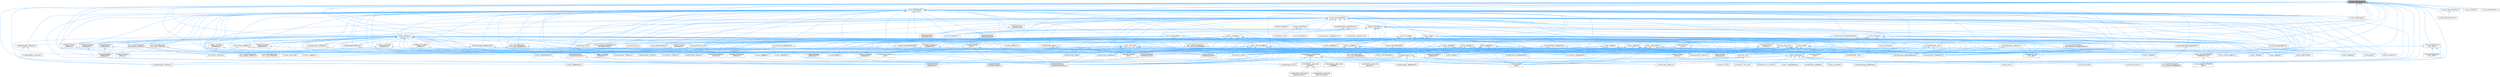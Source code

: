 digraph "src/Ioss_ParallelUtils.h"
{
 // INTERACTIVE_SVG=YES
 // LATEX_PDF_SIZE
  bgcolor="transparent";
  edge [fontname=Helvetica,fontsize=10,labelfontname=Helvetica,labelfontsize=10];
  node [fontname=Helvetica,fontsize=10,shape=box,height=0.2,width=0.4];
  Node1 [id="Node000001",label="src/Ioss_ParallelUtils.h",height=0.2,width=0.4,color="gray40", fillcolor="grey60", style="filled", fontcolor="black",tooltip=" "];
  Node1 -> Node2 [id="edge1_Node000001_Node000002",dir="back",color="steelblue1",style="solid",tooltip=" "];
  Node2 [id="Node000002",label="src/Ioss_DatabaseIO.C",height=0.2,width=0.4,color="grey40", fillcolor="white", style="filled",URL="$Ioss__DatabaseIO_8C.html",tooltip=" "];
  Node1 -> Node3 [id="edge2_Node000001_Node000003",dir="back",color="steelblue1",style="solid",tooltip=" "];
  Node3 [id="Node000003",label="src/Ioss_DatabaseIO.h",height=0.2,width=0.4,color="grey40", fillcolor="white", style="filled",URL="$Ioss__DatabaseIO_8h.html",tooltip=" "];
  Node3 -> Node4 [id="edge3_Node000003_Node000004",dir="back",color="steelblue1",style="solid",tooltip=" "];
  Node4 [id="Node000004",label="src/Ioss_Assembly.C",height=0.2,width=0.4,color="grey40", fillcolor="white", style="filled",URL="$Ioss__Assembly_8C.html",tooltip=" "];
  Node3 -> Node5 [id="edge4_Node000003_Node000005",dir="back",color="steelblue1",style="solid",tooltip=" "];
  Node5 [id="Node000005",label="src/Ioss_Blob.C",height=0.2,width=0.4,color="grey40", fillcolor="white", style="filled",URL="$Ioss__Blob_8C.html",tooltip=" "];
  Node3 -> Node6 [id="edge5_Node000003_Node000006",dir="back",color="steelblue1",style="solid",tooltip=" "];
  Node6 [id="Node000006",label="src/Ioss_ChainGenerator.C",height=0.2,width=0.4,color="grey40", fillcolor="white", style="filled",URL="$Ioss__ChainGenerator_8C.html",tooltip=" "];
  Node3 -> Node7 [id="edge6_Node000003_Node000007",dir="back",color="steelblue1",style="solid",tooltip=" "];
  Node7 [id="Node000007",label="src/Ioss_CommSet.C",height=0.2,width=0.4,color="grey40", fillcolor="white", style="filled",URL="$Ioss__CommSet_8C.html",tooltip=" "];
  Node3 -> Node8 [id="edge7_Node000003_Node000008",dir="back",color="steelblue1",style="solid",tooltip=" "];
  Node8 [id="Node000008",label="src/Ioss_EdgeBlock.C",height=0.2,width=0.4,color="grey40", fillcolor="white", style="filled",URL="$Ioss__EdgeBlock_8C.html",tooltip=" "];
  Node3 -> Node9 [id="edge8_Node000003_Node000009",dir="back",color="steelblue1",style="solid",tooltip=" "];
  Node9 [id="Node000009",label="src/Ioss_EdgeSet.C",height=0.2,width=0.4,color="grey40", fillcolor="white", style="filled",URL="$Ioss__EdgeSet_8C.html",tooltip=" "];
  Node3 -> Node10 [id="edge9_Node000003_Node000010",dir="back",color="steelblue1",style="solid",tooltip=" "];
  Node10 [id="Node000010",label="src/Ioss_ElementBlock.C",height=0.2,width=0.4,color="grey40", fillcolor="white", style="filled",URL="$Ioss__ElementBlock_8C.html",tooltip=" "];
  Node3 -> Node11 [id="edge10_Node000003_Node000011",dir="back",color="steelblue1",style="solid",tooltip=" "];
  Node11 [id="Node000011",label="src/Ioss_ElementSet.C",height=0.2,width=0.4,color="grey40", fillcolor="white", style="filled",URL="$Ioss__ElementSet_8C.html",tooltip=" "];
  Node3 -> Node12 [id="edge11_Node000003_Node000012",dir="back",color="steelblue1",style="solid",tooltip=" "];
  Node12 [id="Node000012",label="src/Ioss_EntityBlock.C",height=0.2,width=0.4,color="grey40", fillcolor="white", style="filled",URL="$Ioss__EntityBlock_8C.html",tooltip=" "];
  Node3 -> Node13 [id="edge12_Node000003_Node000013",dir="back",color="steelblue1",style="solid",tooltip=" "];
  Node13 [id="Node000013",label="src/Ioss_FaceBlock.C",height=0.2,width=0.4,color="grey40", fillcolor="white", style="filled",URL="$Ioss__FaceBlock_8C.html",tooltip=" "];
  Node3 -> Node14 [id="edge13_Node000003_Node000014",dir="back",color="steelblue1",style="solid",tooltip=" "];
  Node14 [id="Node000014",label="src/Ioss_FaceGenerator.C",height=0.2,width=0.4,color="grey40", fillcolor="white", style="filled",URL="$Ioss__FaceGenerator_8C.html",tooltip=" "];
  Node3 -> Node15 [id="edge14_Node000003_Node000015",dir="back",color="steelblue1",style="solid",tooltip=" "];
  Node15 [id="Node000015",label="src/Ioss_FaceSet.C",height=0.2,width=0.4,color="grey40", fillcolor="white", style="filled",URL="$Ioss__FaceSet_8C.html",tooltip=" "];
  Node3 -> Node16 [id="edge15_Node000003_Node000016",dir="back",color="steelblue1",style="solid",tooltip=" "];
  Node16 [id="Node000016",label="src/Ioss_GroupingEntity.C",height=0.2,width=0.4,color="grey40", fillcolor="white", style="filled",URL="$Ioss__GroupingEntity_8C.html",tooltip=" "];
  Node3 -> Node17 [id="edge16_Node000003_Node000017",dir="back",color="steelblue1",style="solid",tooltip=" "];
  Node17 [id="Node000017",label="src/Ioss_GroupingEntity.h",height=0.2,width=0.4,color="grey40", fillcolor="white", style="filled",URL="$Ioss__GroupingEntity_8h.html",tooltip=" "];
  Node17 -> Node4 [id="edge17_Node000017_Node000004",dir="back",color="steelblue1",style="solid",tooltip=" "];
  Node17 -> Node18 [id="edge18_Node000017_Node000018",dir="back",color="steelblue1",style="solid",tooltip=" "];
  Node18 [id="Node000018",label="src/Ioss_Assembly.h",height=0.2,width=0.4,color="grey40", fillcolor="white", style="filled",URL="$Ioss__Assembly_8h.html",tooltip=" "];
  Node18 -> Node4 [id="edge19_Node000018_Node000004",dir="back",color="steelblue1",style="solid",tooltip=" "];
  Node18 -> Node19 [id="edge20_Node000018_Node000019",dir="back",color="steelblue1",style="solid",tooltip=" "];
  Node19 [id="Node000019",label="src/Ioss_Region.C",height=0.2,width=0.4,color="grey40", fillcolor="white", style="filled",URL="$Ioss__Region_8C.html",tooltip=" "];
  Node18 -> Node20 [id="edge21_Node000018_Node000020",dir="back",color="steelblue1",style="solid",tooltip=" "];
  Node20 [id="Node000020",label="src/Ioss_SubSystem.h",height=0.2,width=0.4,color="grey40", fillcolor="white", style="filled",URL="$Ioss__SubSystem_8h.html",tooltip=" "];
  Node20 -> Node21 [id="edge22_Node000020_Node000021",dir="back",color="steelblue1",style="solid",tooltip=" "];
  Node21 [id="Node000021",label="src/Ioss_Compare.C",height=0.2,width=0.4,color="grey40", fillcolor="white", style="filled",URL="$Ioss__Compare_8C.html",tooltip=" "];
  Node20 -> Node22 [id="edge23_Node000020_Node000022",dir="back",color="steelblue1",style="solid",tooltip=" "];
  Node22 [id="Node000022",label="src/Ioss_CopyDatabase.C",height=0.2,width=0.4,color="grey40", fillcolor="white", style="filled",URL="$Ioss__CopyDatabase_8C.html",tooltip=" "];
  Node20 -> Node2 [id="edge24_Node000020_Node000002",dir="back",color="steelblue1",style="solid",tooltip=" "];
  Node20 -> Node23 [id="edge25_Node000020_Node000023",dir="back",color="steelblue1",style="solid",tooltip=" "];
  Node23 [id="Node000023",label="src/Ioss_Utils.C",height=0.2,width=0.4,color="grey40", fillcolor="white", style="filled",URL="$Ioss__Utils_8C.html",tooltip=" "];
  Node20 -> Node24 [id="edge26_Node000020_Node000024",dir="back",color="steelblue1",style="solid",tooltip=" "];
  Node24 [id="Node000024",label="src/adios/utest/Ut\l_ioad.C",height=0.2,width=0.4,color="grey40", fillcolor="white", style="filled",URL="$Ut__ioad_8C.html",tooltip=" "];
  Node20 -> Node25 [id="edge27_Node000020_Node000025",dir="back",color="steelblue1",style="solid",tooltip=" "];
  Node25 [id="Node000025",label="src/cgns/Iocgns_DatabaseIO.C",height=0.2,width=0.4,color="grey40", fillcolor="white", style="filled",URL="$Iocgns__DatabaseIO_8C.html",tooltip=" "];
  Node20 -> Node26 [id="edge28_Node000020_Node000026",dir="back",color="steelblue1",style="solid",tooltip=" "];
  Node26 [id="Node000026",label="src/faodel/Iofaodel\l_DatabaseIO.C",height=0.2,width=0.4,color="grey40", fillcolor="white", style="filled",URL="$Iofaodel__DatabaseIO_8C.html",tooltip=" "];
  Node20 -> Node27 [id="edge29_Node000020_Node000027",dir="back",color="steelblue1",style="solid",tooltip=" "];
  Node27 [id="Node000027",label="src/main/io_shell.C",height=0.2,width=0.4,color="grey40", fillcolor="white", style="filled",URL="$io__shell_8C.html",tooltip=" "];
  Node20 -> Node28 [id="edge30_Node000020_Node000028",dir="back",color="steelblue1",style="solid",tooltip=" "];
  Node28 [id="Node000028",label="src/main/io_shell_ts.C",height=0.2,width=0.4,color="grey40", fillcolor="white", style="filled",URL="$io__shell__ts_8C.html",tooltip=" "];
  Node20 -> Node29 [id="edge31_Node000020_Node000029",dir="back",color="steelblue1",style="solid",tooltip=" "];
  Node29 [id="Node000029",label="src/main/struc_to_unstruc.C",height=0.2,width=0.4,color="grey40", fillcolor="white", style="filled",URL="$struc__to__unstruc_8C.html",tooltip=" "];
  Node20 -> Node30 [id="edge32_Node000020_Node000030",dir="back",color="steelblue1",style="solid",tooltip=" "];
  Node30 [id="Node000030",label="src/pamgen/Iopg_DatabaseIO.C",height=0.2,width=0.4,color="grey40", fillcolor="white", style="filled",URL="$Iopg__DatabaseIO_8C.html",tooltip=" "];
  Node20 -> Node31 [id="edge33_Node000020_Node000031",dir="back",color="steelblue1",style="solid",tooltip=" "];
  Node31 [id="Node000031",label="src/utest/Utst_heartbeat.C",height=0.2,width=0.4,color="grey40", fillcolor="white", style="filled",URL="$Utst__heartbeat_8C.html",tooltip=" "];
  Node20 -> Node32 [id="edge34_Node000020_Node000032",dir="back",color="steelblue1",style="solid",tooltip=" "];
  Node32 [id="Node000032",label="src/visualization/exodus\l/Iovs_exodus_DatabaseIO.C",height=0.2,width=0.4,color="grey40", fillcolor="white", style="filled",URL="$Iovs__exodus__DatabaseIO_8C.html",tooltip=" "];
  Node18 -> Node33 [id="edge35_Node000018_Node000033",dir="back",color="steelblue1",style="solid",tooltip=" "];
  Node33 [id="Node000033",label="src/catalyst/Iocatalyst\l_DatabaseIO.C",height=0.2,width=0.4,color="grey40", fillcolor="white", style="filled",URL="$Iocatalyst__DatabaseIO_8C.html",tooltip=" "];
  Node18 -> Node34 [id="edge36_Node000018_Node000034",dir="back",color="steelblue1",style="solid",tooltip=" "];
  Node34 [id="Node000034",label="src/cgns/Iocgns_Utils.C",height=0.2,width=0.4,color="grey40", fillcolor="white", style="filled",URL="$Iocgns__Utils_8C.html",tooltip=" "];
  Node18 -> Node35 [id="edge37_Node000018_Node000035",dir="back",color="steelblue1",style="solid",tooltip=" "];
  Node35 [id="Node000035",label="src/exodus/Ioex_BaseDatabaseIO.C",height=0.2,width=0.4,color="grey40", fillcolor="white", style="filled",URL="$Ioex__BaseDatabaseIO_8C.html",tooltip=" "];
  Node18 -> Node36 [id="edge38_Node000018_Node000036",dir="back",color="steelblue1",style="solid",tooltip=" "];
  Node36 [id="Node000036",label="src/exodus/Ioex_DatabaseIO.C",height=0.2,width=0.4,color="grey40", fillcolor="white", style="filled",URL="$Ioex__DatabaseIO_8C.html",tooltip=" "];
  Node18 -> Node37 [id="edge39_Node000018_Node000037",dir="back",color="steelblue1",style="solid",tooltip=" "];
  Node37 [id="Node000037",label="src/exodus/Ioex_Internals.C",height=0.2,width=0.4,color="grey40", fillcolor="white", style="filled",URL="$Ioex__Internals_8C.html",tooltip=" "];
  Node18 -> Node38 [id="edge40_Node000018_Node000038",dir="back",color="steelblue1",style="solid",tooltip=" "];
  Node38 [id="Node000038",label="src/exodus/Ioex_Utils.C",height=0.2,width=0.4,color="grey40", fillcolor="white", style="filled",URL="$Ioex__Utils_8C.html",tooltip=" "];
  Node18 -> Node39 [id="edge41_Node000018_Node000039",dir="back",color="steelblue1",style="solid",tooltip=" "];
  Node39 [id="Node000039",label="src/exonull/Ioexnl\l_BaseDatabaseIO.C",height=0.2,width=0.4,color="grey40", fillcolor="white", style="filled",URL="$Ioexnl__BaseDatabaseIO_8C.html",tooltip=" "];
  Node18 -> Node40 [id="edge42_Node000018_Node000040",dir="back",color="steelblue1",style="solid",tooltip=" "];
  Node40 [id="Node000040",label="src/exonull/Ioexnl\l_DatabaseIO.C",height=0.2,width=0.4,color="grey40", fillcolor="white", style="filled",URL="$Ioexnl__DatabaseIO_8C.html",tooltip=" "];
  Node18 -> Node41 [id="edge43_Node000018_Node000041",dir="back",color="steelblue1",style="solid",tooltip=" "];
  Node41 [id="Node000041",label="src/exonull/Ioexnl\l_Internals.C",height=0.2,width=0.4,color="grey40", fillcolor="white", style="filled",URL="$Ioexnl__Internals_8C.html",tooltip=" "];
  Node18 -> Node42 [id="edge44_Node000018_Node000042",dir="back",color="steelblue1",style="solid",tooltip=" "];
  Node42 [id="Node000042",label="src/exonull/Ioexnl\l_Utils.C",height=0.2,width=0.4,color="grey40", fillcolor="white", style="filled",URL="$Ioexnl__Utils_8C.html",tooltip=" "];
  Node18 -> Node43 [id="edge45_Node000018_Node000043",dir="back",color="steelblue1",style="solid",tooltip=" "];
  Node43 [id="Node000043",label="src/main/io_info.h",height=0.2,width=0.4,color="grey40", fillcolor="white", style="filled",URL="$io__info_8h.html",tooltip=" "];
  Node43 -> Node44 [id="edge46_Node000043_Node000044",dir="back",color="steelblue1",style="solid",tooltip=" "];
  Node44 [id="Node000044",label="src/main/io_info.C",height=0.2,width=0.4,color="grey40", fillcolor="white", style="filled",URL="$io__info_8C.html",tooltip=" "];
  Node43 -> Node45 [id="edge47_Node000043_Node000045",dir="back",color="steelblue1",style="solid",tooltip=" "];
  Node45 [id="Node000045",label="src/main/io_info_main.C",height=0.2,width=0.4,color="grey40", fillcolor="white", style="filled",URL="$io__info__main_8C.html",tooltip=" "];
  Node18 -> Node46 [id="edge48_Node000018_Node000046",dir="back",color="steelblue1",style="solid",tooltip=" "];
  Node46 [id="Node000046",label="src/main/io_modify.C",height=0.2,width=0.4,color="grey40", fillcolor="white", style="filled",URL="$io__modify_8C.html",tooltip=" "];
  Node18 -> Node47 [id="edge49_Node000018_Node000047",dir="back",color="steelblue1",style="solid",tooltip=" "];
  Node47 [id="Node000047",label="src/null/Ionull_DatabaseIO.C",height=0.2,width=0.4,color="grey40", fillcolor="white", style="filled",URL="$Ionull__DatabaseIO_8C.html",tooltip=" "];
  Node18 -> Node48 [id="edge50_Node000018_Node000048",dir="back",color="steelblue1",style="solid",tooltip=" "];
  Node48 [id="Node000048",label="src/text_mesh/Iotm\l_DatabaseIO.C",height=0.2,width=0.4,color="grey40", fillcolor="white", style="filled",URL="$Iotm__DatabaseIO_8C.html",tooltip=" "];
  Node18 -> Node49 [id="edge51_Node000018_Node000049",dir="back",color="steelblue1",style="solid",tooltip=" "];
  Node49 [id="Node000049",label="src/unit_tests/UnitTestIotm\lTextMeshFixture.h",height=0.2,width=0.4,color="grey40", fillcolor="white", style="filled",URL="$UnitTestIotmTextMeshFixture_8h.html",tooltip=" "];
  Node49 -> Node50 [id="edge52_Node000049_Node000050",dir="back",color="steelblue1",style="solid",tooltip=" "];
  Node50 [id="Node000050",label="src/unit_tests/UnitTestText\lMesh.C",height=0.2,width=0.4,color="grey40", fillcolor="white", style="filled",URL="$UnitTestTextMesh_8C.html",tooltip=" "];
  Node17 -> Node5 [id="edge53_Node000017_Node000005",dir="back",color="steelblue1",style="solid",tooltip=" "];
  Node17 -> Node51 [id="edge54_Node000017_Node000051",dir="back",color="steelblue1",style="solid",tooltip=" "];
  Node51 [id="Node000051",label="src/Ioss_Blob.h",height=0.2,width=0.4,color="grey40", fillcolor="white", style="filled",URL="$Ioss__Blob_8h.html",tooltip=" "];
  Node51 -> Node5 [id="edge55_Node000051_Node000005",dir="back",color="steelblue1",style="solid",tooltip=" "];
  Node51 -> Node19 [id="edge56_Node000051_Node000019",dir="back",color="steelblue1",style="solid",tooltip=" "];
  Node51 -> Node20 [id="edge57_Node000051_Node000020",dir="back",color="steelblue1",style="solid",tooltip=" "];
  Node51 -> Node35 [id="edge58_Node000051_Node000035",dir="back",color="steelblue1",style="solid",tooltip=" "];
  Node51 -> Node36 [id="edge59_Node000051_Node000036",dir="back",color="steelblue1",style="solid",tooltip=" "];
  Node51 -> Node37 [id="edge60_Node000051_Node000037",dir="back",color="steelblue1",style="solid",tooltip=" "];
  Node51 -> Node39 [id="edge61_Node000051_Node000039",dir="back",color="steelblue1",style="solid",tooltip=" "];
  Node51 -> Node40 [id="edge62_Node000051_Node000040",dir="back",color="steelblue1",style="solid",tooltip=" "];
  Node51 -> Node41 [id="edge63_Node000051_Node000041",dir="back",color="steelblue1",style="solid",tooltip=" "];
  Node51 -> Node43 [id="edge64_Node000051_Node000043",dir="back",color="steelblue1",style="solid",tooltip=" "];
  Node51 -> Node46 [id="edge65_Node000051_Node000046",dir="back",color="steelblue1",style="solid",tooltip=" "];
  Node51 -> Node47 [id="edge66_Node000051_Node000047",dir="back",color="steelblue1",style="solid",tooltip=" "];
  Node51 -> Node52 [id="edge67_Node000051_Node000052",dir="back",color="steelblue1",style="solid",tooltip=" "];
  Node52 [id="Node000052",label="src/utest/Utst_blob\l_write_read.C",height=0.2,width=0.4,color="grey40", fillcolor="white", style="filled",URL="$Utst__blob__write__read_8C.html",tooltip=" "];
  Node17 -> Node7 [id="edge68_Node000017_Node000007",dir="back",color="steelblue1",style="solid",tooltip=" "];
  Node17 -> Node53 [id="edge69_Node000017_Node000053",dir="back",color="steelblue1",style="solid",tooltip=" "];
  Node53 [id="Node000053",label="src/Ioss_CommSet.h",height=0.2,width=0.4,color="grey40", fillcolor="white", style="filled",URL="$Ioss__CommSet_8h.html",tooltip=" "];
  Node53 -> Node7 [id="edge70_Node000053_Node000007",dir="back",color="steelblue1",style="solid",tooltip=" "];
  Node53 -> Node14 [id="edge71_Node000053_Node000014",dir="back",color="steelblue1",style="solid",tooltip=" "];
  Node53 -> Node19 [id="edge72_Node000053_Node000019",dir="back",color="steelblue1",style="solid",tooltip=" "];
  Node53 -> Node20 [id="edge73_Node000053_Node000020",dir="back",color="steelblue1",style="solid",tooltip=" "];
  Node53 -> Node54 [id="edge74_Node000053_Node000054",dir="back",color="steelblue1",style="solid",tooltip=" "];
  Node54 [id="Node000054",label="src/adios/Ioad_DatabaseIO.C",height=0.2,width=0.4,color="grey40", fillcolor="white", style="filled",URL="$Ioad__DatabaseIO_8C.html",tooltip=" "];
  Node53 -> Node24 [id="edge75_Node000053_Node000024",dir="back",color="steelblue1",style="solid",tooltip=" "];
  Node53 -> Node33 [id="edge76_Node000053_Node000033",dir="back",color="steelblue1",style="solid",tooltip=" "];
  Node53 -> Node35 [id="edge77_Node000053_Node000035",dir="back",color="steelblue1",style="solid",tooltip=" "];
  Node53 -> Node36 [id="edge78_Node000053_Node000036",dir="back",color="steelblue1",style="solid",tooltip=" "];
  Node53 -> Node39 [id="edge79_Node000053_Node000039",dir="back",color="steelblue1",style="solid",tooltip=" "];
  Node53 -> Node40 [id="edge80_Node000053_Node000040",dir="back",color="steelblue1",style="solid",tooltip=" "];
  Node53 -> Node26 [id="edge81_Node000053_Node000026",dir="back",color="steelblue1",style="solid",tooltip=" "];
  Node53 -> Node55 [id="edge82_Node000053_Node000055",dir="back",color="steelblue1",style="solid",tooltip=" "];
  Node55 [id="Node000055",label="src/faodel/Iofaodel\l_FieldSerialization.h",height=0.2,width=0.4,color="grey40", fillcolor="white", style="filled",URL="$Iofaodel__FieldSerialization_8h.html",tooltip=" "];
  Node55 -> Node26 [id="edge83_Node000055_Node000026",dir="back",color="steelblue1",style="solid",tooltip=" "];
  Node55 -> Node56 [id="edge84_Node000055_Node000056",dir="back",color="steelblue1",style="solid",tooltip=" "];
  Node56 [id="Node000056",label="src/faodel/Iofaodel\l_FieldSerialization.C",height=0.2,width=0.4,color="grey40", fillcolor="white", style="filled",URL="$Iofaodel__FieldSerialization_8C.html",tooltip=" "];
  Node53 -> Node57 [id="edge85_Node000053_Node000057",dir="back",color="steelblue1",style="solid",tooltip=" "];
  Node57 [id="Node000057",label="src/faodel/Iofaodel\l_PropertySerialization.C",height=0.2,width=0.4,color="grey40", fillcolor="white", style="filled",URL="$Iofaodel__PropertySerialization_8C.html",tooltip=" "];
  Node53 -> Node58 [id="edge86_Node000053_Node000058",dir="back",color="steelblue1",style="solid",tooltip=" "];
  Node58 [id="Node000058",label="src/faodel/Iofaodel\l_Utils.C",height=0.2,width=0.4,color="grey40", fillcolor="white", style="filled",URL="$Iofaodel__Utils_8C.html",tooltip=" "];
  Node53 -> Node59 [id="edge87_Node000053_Node000059",dir="back",color="steelblue1",style="solid",tooltip=" "];
  Node59 [id="Node000059",label="src/gen_struc/Iogs\l_DatabaseIO.C",height=0.2,width=0.4,color="grey40", fillcolor="white", style="filled",URL="$Iogs__DatabaseIO_8C.html",tooltip=" "];
  Node53 -> Node60 [id="edge88_Node000053_Node000060",dir="back",color="steelblue1",style="solid",tooltip=" "];
  Node60 [id="Node000060",label="src/generated/Iogn\l_DatabaseIO.C",height=0.2,width=0.4,color="grey40", fillcolor="white", style="filled",URL="$Iogn__DatabaseIO_8C.html",tooltip=" "];
  Node53 -> Node61 [id="edge89_Node000053_Node000061",dir="back",color="steelblue1",style="solid",tooltip=" "];
  Node61 [id="Node000061",label="src/main/cth_pressure\l_map.C",height=0.2,width=0.4,color="grey40", fillcolor="white", style="filled",URL="$cth__pressure__map_8C.html",tooltip=" "];
  Node53 -> Node43 [id="edge90_Node000053_Node000043",dir="back",color="steelblue1",style="solid",tooltip=" "];
  Node53 -> Node46 [id="edge91_Node000053_Node000046",dir="back",color="steelblue1",style="solid",tooltip=" "];
  Node53 -> Node47 [id="edge92_Node000053_Node000047",dir="back",color="steelblue1",style="solid",tooltip=" "];
  Node53 -> Node48 [id="edge93_Node000053_Node000048",dir="back",color="steelblue1",style="solid",tooltip=" "];
  Node53 -> Node49 [id="edge94_Node000053_Node000049",dir="back",color="steelblue1",style="solid",tooltip=" "];
  Node17 -> Node9 [id="edge95_Node000017_Node000009",dir="back",color="steelblue1",style="solid",tooltip=" "];
  Node17 -> Node11 [id="edge96_Node000017_Node000011",dir="back",color="steelblue1",style="solid",tooltip=" "];
  Node17 -> Node12 [id="edge97_Node000017_Node000012",dir="back",color="steelblue1",style="solid",tooltip=" "];
  Node17 -> Node62 [id="edge98_Node000017_Node000062",dir="back",color="steelblue1",style="solid",tooltip=" "];
  Node62 [id="Node000062",label="src/Ioss_EntityBlock.h",height=0.2,width=0.4,color="grey40", fillcolor="white", style="filled",URL="$Ioss__EntityBlock_8h.html",tooltip=" "];
  Node62 -> Node8 [id="edge99_Node000062_Node000008",dir="back",color="steelblue1",style="solid",tooltip=" "];
  Node62 -> Node63 [id="edge100_Node000062_Node000063",dir="back",color="steelblue1",style="solid",tooltip=" "];
  Node63 [id="Node000063",label="src/Ioss_EdgeBlock.h",height=0.2,width=0.4,color="grey40", fillcolor="white", style="filled",URL="$Ioss__EdgeBlock_8h.html",tooltip=" "];
  Node63 -> Node8 [id="edge101_Node000063_Node000008",dir="back",color="steelblue1",style="solid",tooltip=" "];
  Node63 -> Node19 [id="edge102_Node000063_Node000019",dir="back",color="steelblue1",style="solid",tooltip=" "];
  Node63 -> Node20 [id="edge103_Node000063_Node000020",dir="back",color="steelblue1",style="solid",tooltip=" "];
  Node63 -> Node54 [id="edge104_Node000063_Node000054",dir="back",color="steelblue1",style="solid",tooltip=" "];
  Node63 -> Node24 [id="edge105_Node000063_Node000024",dir="back",color="steelblue1",style="solid",tooltip=" "];
  Node63 -> Node33 [id="edge106_Node000063_Node000033",dir="back",color="steelblue1",style="solid",tooltip=" "];
  Node63 -> Node35 [id="edge107_Node000063_Node000035",dir="back",color="steelblue1",style="solid",tooltip=" "];
  Node63 -> Node36 [id="edge108_Node000063_Node000036",dir="back",color="steelblue1",style="solid",tooltip=" "];
  Node63 -> Node37 [id="edge109_Node000063_Node000037",dir="back",color="steelblue1",style="solid",tooltip=" "];
  Node63 -> Node39 [id="edge110_Node000063_Node000039",dir="back",color="steelblue1",style="solid",tooltip=" "];
  Node63 -> Node40 [id="edge111_Node000063_Node000040",dir="back",color="steelblue1",style="solid",tooltip=" "];
  Node63 -> Node41 [id="edge112_Node000063_Node000041",dir="back",color="steelblue1",style="solid",tooltip=" "];
  Node63 -> Node55 [id="edge113_Node000063_Node000055",dir="back",color="steelblue1",style="solid",tooltip=" "];
  Node63 -> Node57 [id="edge114_Node000063_Node000057",dir="back",color="steelblue1",style="solid",tooltip=" "];
  Node63 -> Node58 [id="edge115_Node000063_Node000058",dir="back",color="steelblue1",style="solid",tooltip=" "];
  Node63 -> Node43 [id="edge116_Node000063_Node000043",dir="back",color="steelblue1",style="solid",tooltip=" "];
  Node63 -> Node46 [id="edge117_Node000063_Node000046",dir="back",color="steelblue1",style="solid",tooltip=" "];
  Node63 -> Node47 [id="edge118_Node000063_Node000047",dir="back",color="steelblue1",style="solid",tooltip=" "];
  Node62 -> Node10 [id="edge119_Node000062_Node000010",dir="back",color="steelblue1",style="solid",tooltip=" "];
  Node62 -> Node64 [id="edge120_Node000062_Node000064",dir="back",color="steelblue1",style="solid",tooltip=" "];
  Node64 [id="Node000064",label="src/Ioss_ElementBlock.h",height=0.2,width=0.4,color="grey40", fillcolor="white", style="filled",URL="$Ioss__ElementBlock_8h.html",tooltip=" "];
  Node64 -> Node6 [id="edge121_Node000064_Node000006",dir="back",color="steelblue1",style="solid",tooltip=" "];
  Node64 -> Node10 [id="edge122_Node000064_Node000010",dir="back",color="steelblue1",style="solid",tooltip=" "];
  Node64 -> Node14 [id="edge123_Node000064_Node000014",dir="back",color="steelblue1",style="solid",tooltip=" "];
  Node64 -> Node19 [id="edge124_Node000064_Node000019",dir="back",color="steelblue1",style="solid",tooltip=" "];
  Node64 -> Node65 [id="edge125_Node000064_Node000065",dir="back",color="steelblue1",style="solid",tooltip=" "];
  Node65 [id="Node000065",label="src/Ioss_SideBlock.C",height=0.2,width=0.4,color="grey40", fillcolor="white", style="filled",URL="$Ioss__SideBlock_8C.html",tooltip=" "];
  Node64 -> Node66 [id="edge126_Node000064_Node000066",dir="back",color="steelblue1",style="solid",tooltip=" "];
  Node66 [id="Node000066",label="src/Ioss_SideBlock.h",height=0.2,width=0.4,color="grey40", fillcolor="white", style="filled",URL="$Ioss__SideBlock_8h.html",tooltip=" "];
  Node66 -> Node6 [id="edge127_Node000066_Node000006",dir="back",color="steelblue1",style="solid",tooltip=" "];
  Node66 -> Node19 [id="edge128_Node000066_Node000019",dir="back",color="steelblue1",style="solid",tooltip=" "];
  Node66 -> Node65 [id="edge129_Node000066_Node000065",dir="back",color="steelblue1",style="solid",tooltip=" "];
  Node66 -> Node67 [id="edge130_Node000066_Node000067",dir="back",color="steelblue1",style="solid",tooltip=" "];
  Node67 [id="Node000067",label="src/Ioss_SideSet.C",height=0.2,width=0.4,color="grey40", fillcolor="white", style="filled",URL="$Ioss__SideSet_8C.html",tooltip=" "];
  Node66 -> Node20 [id="edge131_Node000066_Node000020",dir="back",color="steelblue1",style="solid",tooltip=" "];
  Node66 -> Node54 [id="edge132_Node000066_Node000054",dir="back",color="steelblue1",style="solid",tooltip=" "];
  Node66 -> Node68 [id="edge133_Node000066_Node000068",dir="back",color="steelblue1",style="solid",tooltip=" "];
  Node68 [id="Node000068",label="src/adios/Ioad_Helper.C",height=0.2,width=0.4,color="grey40", fillcolor="white", style="filled",URL="$Ioad__Helper_8C.html",tooltip=" "];
  Node66 -> Node24 [id="edge134_Node000066_Node000024",dir="back",color="steelblue1",style="solid",tooltip=" "];
  Node66 -> Node33 [id="edge135_Node000066_Node000033",dir="back",color="steelblue1",style="solid",tooltip=" "];
  Node66 -> Node69 [id="edge136_Node000066_Node000069",dir="back",color="steelblue1",style="solid",tooltip=" "];
  Node69 [id="Node000069",label="src/cgns/Iocgns_Utils.h",height=0.2,width=0.4,color="grey40", fillcolor="white", style="filled",URL="$Iocgns__Utils_8h.html",tooltip=" "];
  Node69 -> Node25 [id="edge137_Node000069_Node000025",dir="back",color="steelblue1",style="solid",tooltip=" "];
  Node69 -> Node70 [id="edge138_Node000069_Node000070",dir="back",color="steelblue1",style="solid",tooltip=" "];
  Node70 [id="Node000070",label="src/cgns/Iocgns_IOFactory.C",height=0.2,width=0.4,color="grey40", fillcolor="white", style="filled",URL="$Iocgns__IOFactory_8C.html",tooltip=" "];
  Node69 -> Node34 [id="edge139_Node000069_Node000034",dir="back",color="steelblue1",style="solid",tooltip=" "];
  Node69 -> Node71 [id="edge140_Node000069_Node000071",dir="back",color="steelblue1",style="solid",tooltip=" "];
  Node71 [id="Node000071",label="src/main/cgns_decomp.C",height=0.2,width=0.4,color="grey40", fillcolor="white", style="filled",URL="$cgns__decomp_8C.html",tooltip=" "];
  Node69 -> Node29 [id="edge141_Node000069_Node000029",dir="back",color="steelblue1",style="solid",tooltip=" "];
  Node69 -> Node72 [id="edge142_Node000069_Node000072",dir="back",color="steelblue1",style="solid",tooltip=" "];
  Node72 [id="Node000072",label="src/utest/Utst_structured\l_decomp.C",height=0.2,width=0.4,color="grey40", fillcolor="white", style="filled",URL="$Utst__structured__decomp_8C.html",tooltip=" "];
  Node66 -> Node35 [id="edge143_Node000066_Node000035",dir="back",color="steelblue1",style="solid",tooltip=" "];
  Node66 -> Node36 [id="edge144_Node000066_Node000036",dir="back",color="steelblue1",style="solid",tooltip=" "];
  Node66 -> Node37 [id="edge145_Node000066_Node000037",dir="back",color="steelblue1",style="solid",tooltip=" "];
  Node66 -> Node39 [id="edge146_Node000066_Node000039",dir="back",color="steelblue1",style="solid",tooltip=" "];
  Node66 -> Node40 [id="edge147_Node000066_Node000040",dir="back",color="steelblue1",style="solid",tooltip=" "];
  Node66 -> Node41 [id="edge148_Node000066_Node000041",dir="back",color="steelblue1",style="solid",tooltip=" "];
  Node66 -> Node26 [id="edge149_Node000066_Node000026",dir="back",color="steelblue1",style="solid",tooltip=" "];
  Node66 -> Node55 [id="edge150_Node000066_Node000055",dir="back",color="steelblue1",style="solid",tooltip=" "];
  Node66 -> Node57 [id="edge151_Node000066_Node000057",dir="back",color="steelblue1",style="solid",tooltip=" "];
  Node66 -> Node58 [id="edge152_Node000066_Node000058",dir="back",color="steelblue1",style="solid",tooltip=" "];
  Node66 -> Node59 [id="edge153_Node000066_Node000059",dir="back",color="steelblue1",style="solid",tooltip=" "];
  Node66 -> Node60 [id="edge154_Node000066_Node000060",dir="back",color="steelblue1",style="solid",tooltip=" "];
  Node66 -> Node61 [id="edge155_Node000066_Node000061",dir="back",color="steelblue1",style="solid",tooltip=" "];
  Node66 -> Node43 [id="edge156_Node000066_Node000043",dir="back",color="steelblue1",style="solid",tooltip=" "];
  Node66 -> Node46 [id="edge157_Node000066_Node000046",dir="back",color="steelblue1",style="solid",tooltip=" "];
  Node66 -> Node47 [id="edge158_Node000066_Node000047",dir="back",color="steelblue1",style="solid",tooltip=" "];
  Node66 -> Node48 [id="edge159_Node000066_Node000048",dir="back",color="steelblue1",style="solid",tooltip=" "];
  Node66 -> Node49 [id="edge160_Node000066_Node000049",dir="back",color="steelblue1",style="solid",tooltip=" "];
  Node66 -> Node73 [id="edge161_Node000066_Node000073",dir="back",color="steelblue1",style="solid",tooltip=" "];
  Node73 [id="Node000073",label="src/utest/Utst_IofxDatabaseIO.C",height=0.2,width=0.4,color="grey40", fillcolor="white", style="filled",URL="$Utst__IofxDatabaseIO_8C.html",tooltip=" "];
  Node64 -> Node20 [id="edge162_Node000064_Node000020",dir="back",color="steelblue1",style="solid",tooltip=" "];
  Node64 -> Node54 [id="edge163_Node000064_Node000054",dir="back",color="steelblue1",style="solid",tooltip=" "];
  Node64 -> Node24 [id="edge164_Node000064_Node000024",dir="back",color="steelblue1",style="solid",tooltip=" "];
  Node64 -> Node33 [id="edge165_Node000064_Node000033",dir="back",color="steelblue1",style="solid",tooltip=" "];
  Node64 -> Node35 [id="edge166_Node000064_Node000035",dir="back",color="steelblue1",style="solid",tooltip=" "];
  Node64 -> Node36 [id="edge167_Node000064_Node000036",dir="back",color="steelblue1",style="solid",tooltip=" "];
  Node64 -> Node37 [id="edge168_Node000064_Node000037",dir="back",color="steelblue1",style="solid",tooltip=" "];
  Node64 -> Node74 [id="edge169_Node000064_Node000074",dir="back",color="steelblue1",style="solid",tooltip=" "];
  Node74 [id="Node000074",label="src/exodus/Ioex_Utils.h",height=0.2,width=0.4,color="grey40", fillcolor="white", style="filled",URL="$Ioex__Utils_8h.html",tooltip=" "];
  Node74 -> Node35 [id="edge170_Node000074_Node000035",dir="back",color="steelblue1",style="solid",tooltip=" "];
  Node74 -> Node36 [id="edge171_Node000074_Node000036",dir="back",color="steelblue1",style="solid",tooltip=" "];
  Node74 -> Node37 [id="edge172_Node000074_Node000037",dir="back",color="steelblue1",style="solid",tooltip=" "];
  Node74 -> Node38 [id="edge173_Node000074_Node000038",dir="back",color="steelblue1",style="solid",tooltip=" "];
  Node64 -> Node39 [id="edge174_Node000064_Node000039",dir="back",color="steelblue1",style="solid",tooltip=" "];
  Node64 -> Node40 [id="edge175_Node000064_Node000040",dir="back",color="steelblue1",style="solid",tooltip=" "];
  Node64 -> Node41 [id="edge176_Node000064_Node000041",dir="back",color="steelblue1",style="solid",tooltip=" "];
  Node64 -> Node75 [id="edge177_Node000064_Node000075",dir="back",color="steelblue1",style="solid",tooltip=" "];
  Node75 [id="Node000075",label="src/exonull/Ioexnl\l_Utils.h",height=0.2,width=0.4,color="grey40", fillcolor="white", style="filled",URL="$Ioexnl__Utils_8h.html",tooltip=" "];
  Node75 -> Node39 [id="edge178_Node000075_Node000039",dir="back",color="steelblue1",style="solid",tooltip=" "];
  Node75 -> Node40 [id="edge179_Node000075_Node000040",dir="back",color="steelblue1",style="solid",tooltip=" "];
  Node75 -> Node41 [id="edge180_Node000075_Node000041",dir="back",color="steelblue1",style="solid",tooltip=" "];
  Node75 -> Node42 [id="edge181_Node000075_Node000042",dir="back",color="steelblue1",style="solid",tooltip=" "];
  Node64 -> Node26 [id="edge182_Node000064_Node000026",dir="back",color="steelblue1",style="solid",tooltip=" "];
  Node64 -> Node55 [id="edge183_Node000064_Node000055",dir="back",color="steelblue1",style="solid",tooltip=" "];
  Node64 -> Node57 [id="edge184_Node000064_Node000057",dir="back",color="steelblue1",style="solid",tooltip=" "];
  Node64 -> Node58 [id="edge185_Node000064_Node000058",dir="back",color="steelblue1",style="solid",tooltip=" "];
  Node64 -> Node59 [id="edge186_Node000064_Node000059",dir="back",color="steelblue1",style="solid",tooltip=" "];
  Node64 -> Node60 [id="edge187_Node000064_Node000060",dir="back",color="steelblue1",style="solid",tooltip=" "];
  Node64 -> Node61 [id="edge188_Node000064_Node000061",dir="back",color="steelblue1",style="solid",tooltip=" "];
  Node64 -> Node43 [id="edge189_Node000064_Node000043",dir="back",color="steelblue1",style="solid",tooltip=" "];
  Node64 -> Node46 [id="edge190_Node000064_Node000046",dir="back",color="steelblue1",style="solid",tooltip=" "];
  Node64 -> Node76 [id="edge191_Node000064_Node000076",dir="back",color="steelblue1",style="solid",tooltip=" "];
  Node76 [id="Node000076",label="src/main/shell_to_hex.C",height=0.2,width=0.4,color="grey40", fillcolor="white", style="filled",URL="$shell__to__hex_8C.html",tooltip=" "];
  Node64 -> Node77 [id="edge192_Node000064_Node000077",dir="back",color="steelblue1",style="solid",tooltip=" "];
  Node77 [id="Node000077",label="src/main/skinner.C",height=0.2,width=0.4,color="grey40", fillcolor="white", style="filled",URL="$skinner_8C.html",tooltip=" "];
  Node64 -> Node78 [id="edge193_Node000064_Node000078",dir="back",color="steelblue1",style="solid",tooltip=" "];
  Node78 [id="Node000078",label="src/main/sphgen.C",height=0.2,width=0.4,color="grey40", fillcolor="white", style="filled",URL="$sphgen_8C.html",tooltip=" "];
  Node64 -> Node79 [id="edge194_Node000064_Node000079",dir="back",color="steelblue1",style="solid",tooltip=" "];
  Node79 [id="Node000079",label="src/main/volume.C",height=0.2,width=0.4,color="grey40", fillcolor="white", style="filled",URL="$volume_8C.html",tooltip=" "];
  Node64 -> Node47 [id="edge195_Node000064_Node000047",dir="back",color="steelblue1",style="solid",tooltip=" "];
  Node64 -> Node48 [id="edge196_Node000064_Node000048",dir="back",color="steelblue1",style="solid",tooltip=" "];
  Node64 -> Node80 [id="edge197_Node000064_Node000080",dir="back",color="steelblue1",style="solid",tooltip=" "];
  Node80 [id="Node000080",label="src/unit_tests/UnitTestElement\lBlockBatchRead.C",height=0.2,width=0.4,color="grey40", fillcolor="white", style="filled",URL="$UnitTestElementBlockBatchRead_8C.html",tooltip=" "];
  Node64 -> Node49 [id="edge198_Node000064_Node000049",dir="back",color="steelblue1",style="solid",tooltip=" "];
  Node64 -> Node73 [id="edge199_Node000064_Node000073",dir="back",color="steelblue1",style="solid",tooltip=" "];
  Node62 -> Node12 [id="edge200_Node000062_Node000012",dir="back",color="steelblue1",style="solid",tooltip=" "];
  Node62 -> Node13 [id="edge201_Node000062_Node000013",dir="back",color="steelblue1",style="solid",tooltip=" "];
  Node62 -> Node81 [id="edge202_Node000062_Node000081",dir="back",color="steelblue1",style="solid",tooltip=" "];
  Node81 [id="Node000081",label="src/Ioss_FaceBlock.h",height=0.2,width=0.4,color="grey40", fillcolor="white", style="filled",URL="$Ioss__FaceBlock_8h.html",tooltip=" "];
  Node81 -> Node13 [id="edge203_Node000081_Node000013",dir="back",color="steelblue1",style="solid",tooltip=" "];
  Node81 -> Node19 [id="edge204_Node000081_Node000019",dir="back",color="steelblue1",style="solid",tooltip=" "];
  Node81 -> Node20 [id="edge205_Node000081_Node000020",dir="back",color="steelblue1",style="solid",tooltip=" "];
  Node81 -> Node54 [id="edge206_Node000081_Node000054",dir="back",color="steelblue1",style="solid",tooltip=" "];
  Node81 -> Node24 [id="edge207_Node000081_Node000024",dir="back",color="steelblue1",style="solid",tooltip=" "];
  Node81 -> Node33 [id="edge208_Node000081_Node000033",dir="back",color="steelblue1",style="solid",tooltip=" "];
  Node81 -> Node35 [id="edge209_Node000081_Node000035",dir="back",color="steelblue1",style="solid",tooltip=" "];
  Node81 -> Node36 [id="edge210_Node000081_Node000036",dir="back",color="steelblue1",style="solid",tooltip=" "];
  Node81 -> Node37 [id="edge211_Node000081_Node000037",dir="back",color="steelblue1",style="solid",tooltip=" "];
  Node81 -> Node39 [id="edge212_Node000081_Node000039",dir="back",color="steelblue1",style="solid",tooltip=" "];
  Node81 -> Node40 [id="edge213_Node000081_Node000040",dir="back",color="steelblue1",style="solid",tooltip=" "];
  Node81 -> Node41 [id="edge214_Node000081_Node000041",dir="back",color="steelblue1",style="solid",tooltip=" "];
  Node81 -> Node55 [id="edge215_Node000081_Node000055",dir="back",color="steelblue1",style="solid",tooltip=" "];
  Node81 -> Node57 [id="edge216_Node000081_Node000057",dir="back",color="steelblue1",style="solid",tooltip=" "];
  Node81 -> Node58 [id="edge217_Node000081_Node000058",dir="back",color="steelblue1",style="solid",tooltip=" "];
  Node81 -> Node43 [id="edge218_Node000081_Node000043",dir="back",color="steelblue1",style="solid",tooltip=" "];
  Node81 -> Node46 [id="edge219_Node000081_Node000046",dir="back",color="steelblue1",style="solid",tooltip=" "];
  Node81 -> Node47 [id="edge220_Node000081_Node000047",dir="back",color="steelblue1",style="solid",tooltip=" "];
  Node62 -> Node82 [id="edge221_Node000062_Node000082",dir="back",color="steelblue1",style="solid",tooltip=" "];
  Node82 [id="Node000082",label="src/Ioss_NodeBlock.C",height=0.2,width=0.4,color="grey40", fillcolor="white", style="filled",URL="$Ioss__NodeBlock_8C.html",tooltip=" "];
  Node62 -> Node83 [id="edge222_Node000062_Node000083",dir="back",color="steelblue1",style="solid",tooltip=" "];
  Node83 [id="Node000083",label="src/Ioss_NodeBlock.h",height=0.2,width=0.4,color="grey40", fillcolor="white", style="filled",URL="$Ioss__NodeBlock_8h.html",tooltip=" "];
  Node83 -> Node14 [id="edge223_Node000083_Node000014",dir="back",color="steelblue1",style="solid",tooltip=" "];
  Node83 -> Node82 [id="edge224_Node000083_Node000082",dir="back",color="steelblue1",style="solid",tooltip=" "];
  Node83 -> Node19 [id="edge225_Node000083_Node000019",dir="back",color="steelblue1",style="solid",tooltip=" "];
  Node83 -> Node84 [id="edge226_Node000083_Node000084",dir="back",color="steelblue1",style="solid",tooltip=" "];
  Node84 [id="Node000084",label="src/Ioss_StructuredBlock.h",height=0.2,width=0.4,color="grey40", fillcolor="white", style="filled",URL="$Ioss__StructuredBlock_8h.html",tooltip=" "];
  Node84 -> Node19 [id="edge227_Node000084_Node000019",dir="back",color="steelblue1",style="solid",tooltip=" "];
  Node84 -> Node85 [id="edge228_Node000084_Node000085",dir="back",color="steelblue1",style="solid",tooltip=" "];
  Node85 [id="Node000085",label="src/Ioss_StructuredBlock.C",height=0.2,width=0.4,color="grey40", fillcolor="white", style="filled",URL="$Ioss__StructuredBlock_8C.html",tooltip=" "];
  Node84 -> Node20 [id="edge229_Node000084_Node000020",dir="back",color="steelblue1",style="solid",tooltip=" "];
  Node84 -> Node33 [id="edge230_Node000084_Node000033",dir="back",color="steelblue1",style="solid",tooltip=" "];
  Node84 -> Node86 [id="edge231_Node000084_Node000086",dir="back",color="steelblue1",style="solid",tooltip=" "];
  Node86 [id="Node000086",label="src/cgns/Iocgns_Structured\lZoneData.h",height=0.2,width=0.4,color="grey40", fillcolor="white", style="filled",URL="$Iocgns__StructuredZoneData_8h.html",tooltip=" "];
  Node86 -> Node87 [id="edge232_Node000086_Node000087",dir="back",color="steelblue1",style="solid",tooltip=" "];
  Node87 [id="Node000087",label="src/cgns/Iocgns_Structured\lZoneData.C",height=0.2,width=0.4,color="grey40", fillcolor="white", style="filled",URL="$Iocgns__StructuredZoneData_8C.html",tooltip=" "];
  Node86 -> Node34 [id="edge233_Node000086_Node000034",dir="back",color="steelblue1",style="solid",tooltip=" "];
  Node86 -> Node71 [id="edge234_Node000086_Node000071",dir="back",color="steelblue1",style="solid",tooltip=" "];
  Node86 -> Node29 [id="edge235_Node000086_Node000029",dir="back",color="steelblue1",style="solid",tooltip=" "];
  Node86 -> Node72 [id="edge236_Node000086_Node000072",dir="back",color="steelblue1",style="solid",tooltip=" "];
  Node86 -> Node88 [id="edge237_Node000086_Node000088",dir="back",color="steelblue1",style="solid",tooltip=" "];
  Node88 [id="Node000088",label="src/utest/Utst_structured\l_decomp.h",height=0.2,width=0.4,color="grey40", fillcolor="white", style="filled",URL="$Utst__structured__decomp_8h.html",tooltip=" "];
  Node88 -> Node89 [id="edge238_Node000088_Node000089",dir="back",color="steelblue1",style="solid",tooltip=" "];
  Node89 [id="Node000089",label="src/utest/Utst_structured\l_decomp_herron.C",height=0.2,width=0.4,color="grey40", fillcolor="white", style="filled",URL="$Utst__structured__decomp__herron_8C.html",tooltip=" "];
  Node88 -> Node90 [id="edge239_Node000088_Node000090",dir="back",color="steelblue1",style="solid",tooltip=" "];
  Node90 [id="Node000090",label="src/utest/Utst_structured\l_decomp_rocket.C",height=0.2,width=0.4,color="grey40", fillcolor="white", style="filled",URL="$Utst__structured__decomp__rocket_8C.html",tooltip=" "];
  Node84 -> Node34 [id="edge240_Node000084_Node000034",dir="back",color="steelblue1",style="solid",tooltip=" "];
  Node84 -> Node69 [id="edge241_Node000084_Node000069",dir="back",color="steelblue1",style="solid",tooltip=" "];
  Node84 -> Node55 [id="edge242_Node000084_Node000055",dir="back",color="steelblue1",style="solid",tooltip=" "];
  Node84 -> Node57 [id="edge243_Node000084_Node000057",dir="back",color="steelblue1",style="solid",tooltip=" "];
  Node84 -> Node58 [id="edge244_Node000084_Node000058",dir="back",color="steelblue1",style="solid",tooltip=" "];
  Node84 -> Node59 [id="edge245_Node000084_Node000059",dir="back",color="steelblue1",style="solid",tooltip=" "];
  Node84 -> Node43 [id="edge246_Node000084_Node000043",dir="back",color="steelblue1",style="solid",tooltip=" "];
  Node84 -> Node46 [id="edge247_Node000084_Node000046",dir="back",color="steelblue1",style="solid",tooltip=" "];
  Node84 -> Node91 [id="edge248_Node000084_Node000091",dir="back",color="steelblue1",style="solid",tooltip=" "];
  Node91 [id="Node000091",label="src/visualization/cgns\l/Iovs_cgns_DatabaseIO.C",height=0.2,width=0.4,color="grey40", fillcolor="white", style="filled",URL="$Iovs__cgns__DatabaseIO_8C.html",tooltip=" "];
  Node83 -> Node20 [id="edge249_Node000083_Node000020",dir="back",color="steelblue1",style="solid",tooltip=" "];
  Node83 -> Node54 [id="edge250_Node000083_Node000054",dir="back",color="steelblue1",style="solid",tooltip=" "];
  Node83 -> Node24 [id="edge251_Node000083_Node000024",dir="back",color="steelblue1",style="solid",tooltip=" "];
  Node83 -> Node33 [id="edge252_Node000083_Node000033",dir="back",color="steelblue1",style="solid",tooltip=" "];
  Node83 -> Node35 [id="edge253_Node000083_Node000035",dir="back",color="steelblue1",style="solid",tooltip=" "];
  Node83 -> Node36 [id="edge254_Node000083_Node000036",dir="back",color="steelblue1",style="solid",tooltip=" "];
  Node83 -> Node37 [id="edge255_Node000083_Node000037",dir="back",color="steelblue1",style="solid",tooltip=" "];
  Node83 -> Node39 [id="edge256_Node000083_Node000039",dir="back",color="steelblue1",style="solid",tooltip=" "];
  Node83 -> Node40 [id="edge257_Node000083_Node000040",dir="back",color="steelblue1",style="solid",tooltip=" "];
  Node83 -> Node41 [id="edge258_Node000083_Node000041",dir="back",color="steelblue1",style="solid",tooltip=" "];
  Node83 -> Node26 [id="edge259_Node000083_Node000026",dir="back",color="steelblue1",style="solid",tooltip=" "];
  Node83 -> Node55 [id="edge260_Node000083_Node000055",dir="back",color="steelblue1",style="solid",tooltip=" "];
  Node83 -> Node57 [id="edge261_Node000083_Node000057",dir="back",color="steelblue1",style="solid",tooltip=" "];
  Node83 -> Node58 [id="edge262_Node000083_Node000058",dir="back",color="steelblue1",style="solid",tooltip=" "];
  Node83 -> Node59 [id="edge263_Node000083_Node000059",dir="back",color="steelblue1",style="solid",tooltip=" "];
  Node83 -> Node60 [id="edge264_Node000083_Node000060",dir="back",color="steelblue1",style="solid",tooltip=" "];
  Node83 -> Node61 [id="edge265_Node000083_Node000061",dir="back",color="steelblue1",style="solid",tooltip=" "];
  Node83 -> Node43 [id="edge266_Node000083_Node000043",dir="back",color="steelblue1",style="solid",tooltip=" "];
  Node83 -> Node46 [id="edge267_Node000083_Node000046",dir="back",color="steelblue1",style="solid",tooltip=" "];
  Node83 -> Node76 [id="edge268_Node000083_Node000076",dir="back",color="steelblue1",style="solid",tooltip=" "];
  Node83 -> Node77 [id="edge269_Node000083_Node000077",dir="back",color="steelblue1",style="solid",tooltip=" "];
  Node83 -> Node78 [id="edge270_Node000083_Node000078",dir="back",color="steelblue1",style="solid",tooltip=" "];
  Node83 -> Node47 [id="edge271_Node000083_Node000047",dir="back",color="steelblue1",style="solid",tooltip=" "];
  Node83 -> Node48 [id="edge272_Node000083_Node000048",dir="back",color="steelblue1",style="solid",tooltip=" "];
  Node83 -> Node80 [id="edge273_Node000083_Node000080",dir="back",color="steelblue1",style="solid",tooltip=" "];
  Node83 -> Node49 [id="edge274_Node000083_Node000049",dir="back",color="steelblue1",style="solid",tooltip=" "];
  Node83 -> Node73 [id="edge275_Node000083_Node000073",dir="back",color="steelblue1",style="solid",tooltip=" "];
  Node62 -> Node19 [id="edge276_Node000062_Node000019",dir="back",color="steelblue1",style="solid",tooltip=" "];
  Node62 -> Node65 [id="edge277_Node000062_Node000065",dir="back",color="steelblue1",style="solid",tooltip=" "];
  Node62 -> Node66 [id="edge278_Node000062_Node000066",dir="back",color="steelblue1",style="solid",tooltip=" "];
  Node62 -> Node84 [id="edge279_Node000062_Node000084",dir="back",color="steelblue1",style="solid",tooltip=" "];
  Node62 -> Node20 [id="edge280_Node000062_Node000020",dir="back",color="steelblue1",style="solid",tooltip=" "];
  Node62 -> Node35 [id="edge281_Node000062_Node000035",dir="back",color="steelblue1",style="solid",tooltip=" "];
  Node62 -> Node36 [id="edge282_Node000062_Node000036",dir="back",color="steelblue1",style="solid",tooltip=" "];
  Node62 -> Node39 [id="edge283_Node000062_Node000039",dir="back",color="steelblue1",style="solid",tooltip=" "];
  Node62 -> Node40 [id="edge284_Node000062_Node000040",dir="back",color="steelblue1",style="solid",tooltip=" "];
  Node62 -> Node47 [id="edge285_Node000062_Node000047",dir="back",color="steelblue1",style="solid",tooltip=" "];
  Node17 -> Node92 [id="edge286_Node000017_Node000092",dir="back",color="steelblue1",style="solid",tooltip=" "];
  Node92 [id="Node000092",label="src/Ioss_EntitySet.C",height=0.2,width=0.4,color="grey40", fillcolor="white", style="filled",URL="$Ioss__EntitySet_8C.html",tooltip=" "];
  Node17 -> Node93 [id="edge287_Node000017_Node000093",dir="back",color="steelblue1",style="solid",tooltip=" "];
  Node93 [id="Node000093",label="src/Ioss_EntitySet.h",height=0.2,width=0.4,color="grey40", fillcolor="white", style="filled",URL="$Ioss__EntitySet_8h.html",tooltip=" "];
  Node93 -> Node9 [id="edge288_Node000093_Node000009",dir="back",color="steelblue1",style="solid",tooltip=" "];
  Node93 -> Node94 [id="edge289_Node000093_Node000094",dir="back",color="steelblue1",style="solid",tooltip=" "];
  Node94 [id="Node000094",label="src/Ioss_EdgeSet.h",height=0.2,width=0.4,color="grey40", fillcolor="white", style="filled",URL="$Ioss__EdgeSet_8h.html",tooltip=" "];
  Node94 -> Node9 [id="edge290_Node000094_Node000009",dir="back",color="steelblue1",style="solid",tooltip=" "];
  Node94 -> Node19 [id="edge291_Node000094_Node000019",dir="back",color="steelblue1",style="solid",tooltip=" "];
  Node94 -> Node20 [id="edge292_Node000094_Node000020",dir="back",color="steelblue1",style="solid",tooltip=" "];
  Node94 -> Node54 [id="edge293_Node000094_Node000054",dir="back",color="steelblue1",style="solid",tooltip=" "];
  Node94 -> Node24 [id="edge294_Node000094_Node000024",dir="back",color="steelblue1",style="solid",tooltip=" "];
  Node94 -> Node33 [id="edge295_Node000094_Node000033",dir="back",color="steelblue1",style="solid",tooltip=" "];
  Node94 -> Node35 [id="edge296_Node000094_Node000035",dir="back",color="steelblue1",style="solid",tooltip=" "];
  Node94 -> Node36 [id="edge297_Node000094_Node000036",dir="back",color="steelblue1",style="solid",tooltip=" "];
  Node94 -> Node37 [id="edge298_Node000094_Node000037",dir="back",color="steelblue1",style="solid",tooltip=" "];
  Node94 -> Node39 [id="edge299_Node000094_Node000039",dir="back",color="steelblue1",style="solid",tooltip=" "];
  Node94 -> Node40 [id="edge300_Node000094_Node000040",dir="back",color="steelblue1",style="solid",tooltip=" "];
  Node94 -> Node41 [id="edge301_Node000094_Node000041",dir="back",color="steelblue1",style="solid",tooltip=" "];
  Node94 -> Node55 [id="edge302_Node000094_Node000055",dir="back",color="steelblue1",style="solid",tooltip=" "];
  Node94 -> Node57 [id="edge303_Node000094_Node000057",dir="back",color="steelblue1",style="solid",tooltip=" "];
  Node94 -> Node58 [id="edge304_Node000094_Node000058",dir="back",color="steelblue1",style="solid",tooltip=" "];
  Node94 -> Node43 [id="edge305_Node000094_Node000043",dir="back",color="steelblue1",style="solid",tooltip=" "];
  Node94 -> Node46 [id="edge306_Node000094_Node000046",dir="back",color="steelblue1",style="solid",tooltip=" "];
  Node94 -> Node47 [id="edge307_Node000094_Node000047",dir="back",color="steelblue1",style="solid",tooltip=" "];
  Node93 -> Node11 [id="edge308_Node000093_Node000011",dir="back",color="steelblue1",style="solid",tooltip=" "];
  Node93 -> Node95 [id="edge309_Node000093_Node000095",dir="back",color="steelblue1",style="solid",tooltip=" "];
  Node95 [id="Node000095",label="src/Ioss_ElementSet.h",height=0.2,width=0.4,color="grey40", fillcolor="white", style="filled",URL="$Ioss__ElementSet_8h.html",tooltip=" "];
  Node95 -> Node11 [id="edge310_Node000095_Node000011",dir="back",color="steelblue1",style="solid",tooltip=" "];
  Node95 -> Node19 [id="edge311_Node000095_Node000019",dir="back",color="steelblue1",style="solid",tooltip=" "];
  Node95 -> Node20 [id="edge312_Node000095_Node000020",dir="back",color="steelblue1",style="solid",tooltip=" "];
  Node95 -> Node54 [id="edge313_Node000095_Node000054",dir="back",color="steelblue1",style="solid",tooltip=" "];
  Node95 -> Node24 [id="edge314_Node000095_Node000024",dir="back",color="steelblue1",style="solid",tooltip=" "];
  Node95 -> Node33 [id="edge315_Node000095_Node000033",dir="back",color="steelblue1",style="solid",tooltip=" "];
  Node95 -> Node35 [id="edge316_Node000095_Node000035",dir="back",color="steelblue1",style="solid",tooltip=" "];
  Node95 -> Node36 [id="edge317_Node000095_Node000036",dir="back",color="steelblue1",style="solid",tooltip=" "];
  Node95 -> Node37 [id="edge318_Node000095_Node000037",dir="back",color="steelblue1",style="solid",tooltip=" "];
  Node95 -> Node39 [id="edge319_Node000095_Node000039",dir="back",color="steelblue1",style="solid",tooltip=" "];
  Node95 -> Node40 [id="edge320_Node000095_Node000040",dir="back",color="steelblue1",style="solid",tooltip=" "];
  Node95 -> Node41 [id="edge321_Node000095_Node000041",dir="back",color="steelblue1",style="solid",tooltip=" "];
  Node95 -> Node55 [id="edge322_Node000095_Node000055",dir="back",color="steelblue1",style="solid",tooltip=" "];
  Node95 -> Node57 [id="edge323_Node000095_Node000057",dir="back",color="steelblue1",style="solid",tooltip=" "];
  Node95 -> Node58 [id="edge324_Node000095_Node000058",dir="back",color="steelblue1",style="solid",tooltip=" "];
  Node95 -> Node43 [id="edge325_Node000095_Node000043",dir="back",color="steelblue1",style="solid",tooltip=" "];
  Node95 -> Node46 [id="edge326_Node000095_Node000046",dir="back",color="steelblue1",style="solid",tooltip=" "];
  Node95 -> Node47 [id="edge327_Node000095_Node000047",dir="back",color="steelblue1",style="solid",tooltip=" "];
  Node93 -> Node92 [id="edge328_Node000093_Node000092",dir="back",color="steelblue1",style="solid",tooltip=" "];
  Node93 -> Node15 [id="edge329_Node000093_Node000015",dir="back",color="steelblue1",style="solid",tooltip=" "];
  Node93 -> Node96 [id="edge330_Node000093_Node000096",dir="back",color="steelblue1",style="solid",tooltip=" "];
  Node96 [id="Node000096",label="src/Ioss_FaceSet.h",height=0.2,width=0.4,color="grey40", fillcolor="white", style="filled",URL="$Ioss__FaceSet_8h.html",tooltip=" "];
  Node96 -> Node15 [id="edge331_Node000096_Node000015",dir="back",color="steelblue1",style="solid",tooltip=" "];
  Node96 -> Node19 [id="edge332_Node000096_Node000019",dir="back",color="steelblue1",style="solid",tooltip=" "];
  Node96 -> Node20 [id="edge333_Node000096_Node000020",dir="back",color="steelblue1",style="solid",tooltip=" "];
  Node96 -> Node54 [id="edge334_Node000096_Node000054",dir="back",color="steelblue1",style="solid",tooltip=" "];
  Node96 -> Node24 [id="edge335_Node000096_Node000024",dir="back",color="steelblue1",style="solid",tooltip=" "];
  Node96 -> Node33 [id="edge336_Node000096_Node000033",dir="back",color="steelblue1",style="solid",tooltip=" "];
  Node96 -> Node35 [id="edge337_Node000096_Node000035",dir="back",color="steelblue1",style="solid",tooltip=" "];
  Node96 -> Node36 [id="edge338_Node000096_Node000036",dir="back",color="steelblue1",style="solid",tooltip=" "];
  Node96 -> Node37 [id="edge339_Node000096_Node000037",dir="back",color="steelblue1",style="solid",tooltip=" "];
  Node96 -> Node39 [id="edge340_Node000096_Node000039",dir="back",color="steelblue1",style="solid",tooltip=" "];
  Node96 -> Node40 [id="edge341_Node000096_Node000040",dir="back",color="steelblue1",style="solid",tooltip=" "];
  Node96 -> Node41 [id="edge342_Node000096_Node000041",dir="back",color="steelblue1",style="solid",tooltip=" "];
  Node96 -> Node55 [id="edge343_Node000096_Node000055",dir="back",color="steelblue1",style="solid",tooltip=" "];
  Node96 -> Node57 [id="edge344_Node000096_Node000057",dir="back",color="steelblue1",style="solid",tooltip=" "];
  Node96 -> Node58 [id="edge345_Node000096_Node000058",dir="back",color="steelblue1",style="solid",tooltip=" "];
  Node96 -> Node43 [id="edge346_Node000096_Node000043",dir="back",color="steelblue1",style="solid",tooltip=" "];
  Node96 -> Node46 [id="edge347_Node000096_Node000046",dir="back",color="steelblue1",style="solid",tooltip=" "];
  Node96 -> Node47 [id="edge348_Node000096_Node000047",dir="back",color="steelblue1",style="solid",tooltip=" "];
  Node93 -> Node97 [id="edge349_Node000093_Node000097",dir="back",color="steelblue1",style="solid",tooltip=" "];
  Node97 [id="Node000097",label="src/Ioss_NodeSet.C",height=0.2,width=0.4,color="grey40", fillcolor="white", style="filled",URL="$Ioss__NodeSet_8C.html",tooltip=" "];
  Node93 -> Node98 [id="edge350_Node000093_Node000098",dir="back",color="steelblue1",style="solid",tooltip=" "];
  Node98 [id="Node000098",label="src/Ioss_NodeSet.h",height=0.2,width=0.4,color="grey40", fillcolor="white", style="filled",URL="$Ioss__NodeSet_8h.html",tooltip=" "];
  Node98 -> Node97 [id="edge351_Node000098_Node000097",dir="back",color="steelblue1",style="solid",tooltip=" "];
  Node98 -> Node19 [id="edge352_Node000098_Node000019",dir="back",color="steelblue1",style="solid",tooltip=" "];
  Node98 -> Node20 [id="edge353_Node000098_Node000020",dir="back",color="steelblue1",style="solid",tooltip=" "];
  Node98 -> Node54 [id="edge354_Node000098_Node000054",dir="back",color="steelblue1",style="solid",tooltip=" "];
  Node98 -> Node24 [id="edge355_Node000098_Node000024",dir="back",color="steelblue1",style="solid",tooltip=" "];
  Node98 -> Node33 [id="edge356_Node000098_Node000033",dir="back",color="steelblue1",style="solid",tooltip=" "];
  Node98 -> Node35 [id="edge357_Node000098_Node000035",dir="back",color="steelblue1",style="solid",tooltip=" "];
  Node98 -> Node36 [id="edge358_Node000098_Node000036",dir="back",color="steelblue1",style="solid",tooltip=" "];
  Node98 -> Node37 [id="edge359_Node000098_Node000037",dir="back",color="steelblue1",style="solid",tooltip=" "];
  Node98 -> Node39 [id="edge360_Node000098_Node000039",dir="back",color="steelblue1",style="solid",tooltip=" "];
  Node98 -> Node40 [id="edge361_Node000098_Node000040",dir="back",color="steelblue1",style="solid",tooltip=" "];
  Node98 -> Node41 [id="edge362_Node000098_Node000041",dir="back",color="steelblue1",style="solid",tooltip=" "];
  Node98 -> Node26 [id="edge363_Node000098_Node000026",dir="back",color="steelblue1",style="solid",tooltip=" "];
  Node98 -> Node55 [id="edge364_Node000098_Node000055",dir="back",color="steelblue1",style="solid",tooltip=" "];
  Node98 -> Node57 [id="edge365_Node000098_Node000057",dir="back",color="steelblue1",style="solid",tooltip=" "];
  Node98 -> Node58 [id="edge366_Node000098_Node000058",dir="back",color="steelblue1",style="solid",tooltip=" "];
  Node98 -> Node60 [id="edge367_Node000098_Node000060",dir="back",color="steelblue1",style="solid",tooltip=" "];
  Node98 -> Node61 [id="edge368_Node000098_Node000061",dir="back",color="steelblue1",style="solid",tooltip=" "];
  Node98 -> Node43 [id="edge369_Node000098_Node000043",dir="back",color="steelblue1",style="solid",tooltip=" "];
  Node98 -> Node46 [id="edge370_Node000098_Node000046",dir="back",color="steelblue1",style="solid",tooltip=" "];
  Node98 -> Node78 [id="edge371_Node000098_Node000078",dir="back",color="steelblue1",style="solid",tooltip=" "];
  Node98 -> Node47 [id="edge372_Node000098_Node000047",dir="back",color="steelblue1",style="solid",tooltip=" "];
  Node98 -> Node48 [id="edge373_Node000098_Node000048",dir="back",color="steelblue1",style="solid",tooltip=" "];
  Node98 -> Node49 [id="edge374_Node000098_Node000049",dir="back",color="steelblue1",style="solid",tooltip=" "];
  Node98 -> Node73 [id="edge375_Node000098_Node000073",dir="back",color="steelblue1",style="solid",tooltip=" "];
  Node93 -> Node20 [id="edge376_Node000093_Node000020",dir="back",color="steelblue1",style="solid",tooltip=" "];
  Node93 -> Node99 [id="edge377_Node000093_Node000099",dir="back",color="steelblue1",style="solid",tooltip=" "];
  Node99 [id="Node000099",label="src/adios/Ioad_DatabaseIO.h",height=0.2,width=0.4,color="grey40", fillcolor="white", style="filled",URL="$Ioad__DatabaseIO_8h.html",tooltip=" "];
  Node99 -> Node54 [id="edge378_Node000099_Node000054",dir="back",color="steelblue1",style="solid",tooltip=" "];
  Node99 -> Node100 [id="edge379_Node000099_Node000100",dir="back",color="steelblue1",style="solid",tooltip=" "];
  Node100 [id="Node000100",label="src/adios/Ioad_IOFactory.C",height=0.2,width=0.4,color="grey40", fillcolor="white", style="filled",URL="$Ioad__IOFactory_8C.html",tooltip=" "];
  Node93 -> Node101 [id="edge380_Node000093_Node000101",dir="back",color="steelblue1",style="solid",tooltip=" "];
  Node101 [id="Node000101",label="src/catalyst/Iocatalyst\l_DatabaseIO.h",height=0.2,width=0.4,color="grey40", fillcolor="white", style="filled",URL="$Iocatalyst__DatabaseIO_8h.html",tooltip=" "];
  Node101 -> Node33 [id="edge381_Node000101_Node000033",dir="back",color="steelblue1",style="solid",tooltip=" "];
  Node101 -> Node102 [id="edge382_Node000101_Node000102",dir="back",color="steelblue1",style="solid",tooltip=" "];
  Node102 [id="Node000102",label="src/catalyst/Iocatalyst\l_IOFactory.C",height=0.2,width=0.4,color="grey40", fillcolor="white", style="filled",URL="$Iocatalyst__IOFactory_8C.html",tooltip=" "];
  Node93 -> Node35 [id="edge383_Node000093_Node000035",dir="back",color="steelblue1",style="solid",tooltip=" "];
  Node93 -> Node36 [id="edge384_Node000093_Node000036",dir="back",color="steelblue1",style="solid",tooltip=" "];
  Node93 -> Node39 [id="edge385_Node000093_Node000039",dir="back",color="steelblue1",style="solid",tooltip=" "];
  Node93 -> Node40 [id="edge386_Node000093_Node000040",dir="back",color="steelblue1",style="solid",tooltip=" "];
  Node93 -> Node47 [id="edge387_Node000093_Node000047",dir="back",color="steelblue1",style="solid",tooltip=" "];
  Node17 -> Node15 [id="edge388_Node000017_Node000015",dir="back",color="steelblue1",style="solid",tooltip=" "];
  Node17 -> Node16 [id="edge389_Node000017_Node000016",dir="back",color="steelblue1",style="solid",tooltip=" "];
  Node17 -> Node97 [id="edge390_Node000017_Node000097",dir="back",color="steelblue1",style="solid",tooltip=" "];
  Node17 -> Node103 [id="edge391_Node000017_Node000103",dir="back",color="steelblue1",style="solid",tooltip=" "];
  Node103 [id="Node000103",label="src/Ioss_NullEntity.h",height=0.2,width=0.4,color="grey40", fillcolor="white", style="filled",URL="$Ioss__NullEntity_8h.html",tooltip=" "];
  Node103 -> Node104 [id="edge392_Node000103_Node000104",dir="back",color="steelblue1",style="solid",tooltip=" "];
  Node104 [id="Node000104",label="src/Ioss_NullEntity.C",height=0.2,width=0.4,color="grey40", fillcolor="white", style="filled",URL="$Ioss__NullEntity_8C.html",tooltip=" "];
  Node103 -> Node105 [id="edge393_Node000103_Node000105",dir="back",color="steelblue1",style="solid",tooltip=" "];
  Node105 [id="Node000105",label="src/utest/Utst_ioel.C",height=0.2,width=0.4,color="grey40", fillcolor="white", style="filled",URL="$Utst__ioel_8C.html",tooltip=" "];
  Node17 -> Node106 [id="edge394_Node000017_Node000106",dir="back",color="steelblue1",style="solid",tooltip=" "];
  Node106 [id="Node000106",label="src/Ioss_Property.C",height=0.2,width=0.4,color="grey40", fillcolor="white", style="filled",URL="$Ioss__Property_8C.html",tooltip=" "];
  Node17 -> Node19 [id="edge395_Node000017_Node000019",dir="back",color="steelblue1",style="solid",tooltip=" "];
  Node17 -> Node107 [id="edge396_Node000017_Node000107",dir="back",color="steelblue1",style="solid",tooltip=" "];
  Node107 [id="Node000107",label="src/Ioss_Region.h",height=0.2,width=0.4,color="grey40", fillcolor="white", style="filled",URL="$Ioss__Region_8h.html",tooltip=" "];
  Node107 -> Node4 [id="edge397_Node000107_Node000004",dir="back",color="steelblue1",style="solid",tooltip=" "];
  Node107 -> Node5 [id="edge398_Node000107_Node000005",dir="back",color="steelblue1",style="solid",tooltip=" "];
  Node107 -> Node6 [id="edge399_Node000107_Node000006",dir="back",color="steelblue1",style="solid",tooltip=" "];
  Node107 -> Node108 [id="edge400_Node000107_Node000108",dir="back",color="steelblue1",style="solid",tooltip=" "];
  Node108 [id="Node000108",label="src/Ioss_ChainGenerator.h",height=0.2,width=0.4,color="grey40", fillcolor="white", style="filled",URL="$Ioss__ChainGenerator_8h.html",tooltip=" "];
  Node108 -> Node6 [id="edge401_Node000108_Node000006",dir="back",color="steelblue1",style="solid",tooltip=" "];
  Node107 -> Node14 [id="edge402_Node000107_Node000014",dir="back",color="steelblue1",style="solid",tooltip=" "];
  Node107 -> Node16 [id="edge403_Node000107_Node000016",dir="back",color="steelblue1",style="solid",tooltip=" "];
  Node107 -> Node19 [id="edge404_Node000107_Node000019",dir="back",color="steelblue1",style="solid",tooltip=" "];
  Node107 -> Node67 [id="edge405_Node000107_Node000067",dir="back",color="steelblue1",style="solid",tooltip=" "];
  Node107 -> Node85 [id="edge406_Node000107_Node000085",dir="back",color="steelblue1",style="solid",tooltip=" "];
  Node107 -> Node20 [id="edge407_Node000107_Node000020",dir="back",color="steelblue1",style="solid",tooltip=" "];
  Node107 -> Node99 [id="edge408_Node000107_Node000099",dir="back",color="steelblue1",style="solid",tooltip=" "];
  Node107 -> Node24 [id="edge409_Node000107_Node000024",dir="back",color="steelblue1",style="solid",tooltip=" "];
  Node107 -> Node33 [id="edge410_Node000107_Node000033",dir="back",color="steelblue1",style="solid",tooltip=" "];
  Node107 -> Node101 [id="edge411_Node000107_Node000101",dir="back",color="steelblue1",style="solid",tooltip=" "];
  Node107 -> Node69 [id="edge412_Node000107_Node000069",dir="back",color="steelblue1",style="solid",tooltip=" "];
  Node107 -> Node35 [id="edge413_Node000107_Node000035",dir="back",color="steelblue1",style="solid",tooltip=" "];
  Node107 -> Node36 [id="edge414_Node000107_Node000036",dir="back",color="steelblue1",style="solid",tooltip=" "];
  Node107 -> Node37 [id="edge415_Node000107_Node000037",dir="back",color="steelblue1",style="solid",tooltip=" "];
  Node107 -> Node38 [id="edge416_Node000107_Node000038",dir="back",color="steelblue1",style="solid",tooltip=" "];
  Node107 -> Node39 [id="edge417_Node000107_Node000039",dir="back",color="steelblue1",style="solid",tooltip=" "];
  Node107 -> Node40 [id="edge418_Node000107_Node000040",dir="back",color="steelblue1",style="solid",tooltip=" "];
  Node107 -> Node41 [id="edge419_Node000107_Node000041",dir="back",color="steelblue1",style="solid",tooltip=" "];
  Node107 -> Node42 [id="edge420_Node000107_Node000042",dir="back",color="steelblue1",style="solid",tooltip=" "];
  Node107 -> Node109 [id="edge421_Node000107_Node000109",dir="back",color="steelblue1",style="solid",tooltip=" "];
  Node109 [id="Node000109",label="src/faodel/Iofaodel\l_DatabaseIO.h",height=0.2,width=0.4,color="grey40", fillcolor="white", style="filled",URL="$Iofaodel__DatabaseIO_8h.html",tooltip=" "];
  Node109 -> Node26 [id="edge422_Node000109_Node000026",dir="back",color="steelblue1",style="solid",tooltip=" "];
  Node107 -> Node55 [id="edge423_Node000107_Node000055",dir="back",color="steelblue1",style="solid",tooltip=" "];
  Node107 -> Node57 [id="edge424_Node000107_Node000057",dir="back",color="steelblue1",style="solid",tooltip=" "];
  Node107 -> Node58 [id="edge425_Node000107_Node000058",dir="back",color="steelblue1",style="solid",tooltip=" "];
  Node107 -> Node110 [id="edge426_Node000107_Node000110",dir="back",color="steelblue1",style="solid",tooltip=" "];
  Node110 [id="Node000110",label="src/faodel/Iofaodel\l_Utils.h",height=0.2,width=0.4,color="grey40", fillcolor="white", style="filled",URL="$Iofaodel__Utils_8h.html",tooltip=" "];
  Node110 -> Node26 [id="edge427_Node000110_Node000026",dir="back",color="steelblue1",style="solid",tooltip=" "];
  Node110 -> Node56 [id="edge428_Node000110_Node000056",dir="back",color="steelblue1",style="solid",tooltip=" "];
  Node110 -> Node55 [id="edge429_Node000110_Node000055",dir="back",color="steelblue1",style="solid",tooltip=" "];
  Node110 -> Node57 [id="edge430_Node000110_Node000057",dir="back",color="steelblue1",style="solid",tooltip=" "];
  Node110 -> Node111 [id="edge431_Node000110_Node000111",dir="back",color="steelblue1",style="solid",tooltip=" "];
  Node111 [id="Node000111",label="src/faodel/Iofaodel\l_PropertySerialization.h",height=0.2,width=0.4,color="grey40", fillcolor="white", style="filled",URL="$Iofaodel__PropertySerialization_8h.html",tooltip=" "];
  Node111 -> Node26 [id="edge432_Node000111_Node000026",dir="back",color="steelblue1",style="solid",tooltip=" "];
  Node111 -> Node57 [id="edge433_Node000111_Node000057",dir="back",color="steelblue1",style="solid",tooltip=" "];
  Node110 -> Node58 [id="edge434_Node000110_Node000058",dir="back",color="steelblue1",style="solid",tooltip=" "];
  Node107 -> Node59 [id="edge435_Node000107_Node000059",dir="back",color="steelblue1",style="solid",tooltip=" "];
  Node107 -> Node60 [id="edge436_Node000107_Node000060",dir="back",color="steelblue1",style="solid",tooltip=" "];
  Node107 -> Node112 [id="edge437_Node000107_Node000112",dir="back",color="steelblue1",style="solid",tooltip=" "];
  Node112 [id="Node000112",label="src/heartbeat/Iohb\l_DatabaseIO.C",height=0.2,width=0.4,color="grey40", fillcolor="white", style="filled",URL="$Iohb__DatabaseIO_8C.html",tooltip=" "];
  Node107 -> Node71 [id="edge438_Node000107_Node000071",dir="back",color="steelblue1",style="solid",tooltip=" "];
  Node107 -> Node61 [id="edge439_Node000107_Node000061",dir="back",color="steelblue1",style="solid",tooltip=" "];
  Node107 -> Node43 [id="edge440_Node000107_Node000043",dir="back",color="steelblue1",style="solid",tooltip=" "];
  Node107 -> Node46 [id="edge441_Node000107_Node000046",dir="back",color="steelblue1",style="solid",tooltip=" "];
  Node107 -> Node76 [id="edge442_Node000107_Node000076",dir="back",color="steelblue1",style="solid",tooltip=" "];
  Node107 -> Node77 [id="edge443_Node000107_Node000077",dir="back",color="steelblue1",style="solid",tooltip=" "];
  Node107 -> Node78 [id="edge444_Node000107_Node000078",dir="back",color="steelblue1",style="solid",tooltip=" "];
  Node107 -> Node47 [id="edge445_Node000107_Node000047",dir="back",color="steelblue1",style="solid",tooltip=" "];
  Node107 -> Node48 [id="edge446_Node000107_Node000048",dir="back",color="steelblue1",style="solid",tooltip=" "];
  Node107 -> Node80 [id="edge447_Node000107_Node000080",dir="back",color="steelblue1",style="solid",tooltip=" "];
  Node107 -> Node49 [id="edge448_Node000107_Node000049",dir="back",color="steelblue1",style="solid",tooltip=" "];
  Node107 -> Node73 [id="edge449_Node000107_Node000073",dir="back",color="steelblue1",style="solid",tooltip=" "];
  Node107 -> Node52 [id="edge450_Node000107_Node000052",dir="back",color="steelblue1",style="solid",tooltip=" "];
  Node107 -> Node113 [id="edge451_Node000107_Node000113",dir="back",color="steelblue1",style="solid",tooltip=" "];
  Node113 [id="Node000113",label="src/visualization/catalyst\l/ioss2catalyst/IossRegionReport.h",height=0.2,width=0.4,color="grey40", fillcolor="white", style="filled",URL="$IossRegionReport_8h.html",tooltip=" "];
  Node107 -> Node91 [id="edge452_Node000107_Node000091",dir="back",color="steelblue1",style="solid",tooltip=" "];
  Node17 -> Node67 [id="edge453_Node000017_Node000067",dir="back",color="steelblue1",style="solid",tooltip=" "];
  Node17 -> Node114 [id="edge454_Node000017_Node000114",dir="back",color="steelblue1",style="solid",tooltip=" "];
  Node114 [id="Node000114",label="src/Ioss_SideSet.h",height=0.2,width=0.4,color="grey40", fillcolor="white", style="filled",URL="$Ioss__SideSet_8h.html",tooltip=" "];
  Node114 -> Node6 [id="edge455_Node000114_Node000006",dir="back",color="steelblue1",style="solid",tooltip=" "];
  Node114 -> Node19 [id="edge456_Node000114_Node000019",dir="back",color="steelblue1",style="solid",tooltip=" "];
  Node114 -> Node66 [id="edge457_Node000114_Node000066",dir="back",color="steelblue1",style="solid",tooltip=" "];
  Node114 -> Node67 [id="edge458_Node000114_Node000067",dir="back",color="steelblue1",style="solid",tooltip=" "];
  Node114 -> Node20 [id="edge459_Node000114_Node000020",dir="back",color="steelblue1",style="solid",tooltip=" "];
  Node114 -> Node99 [id="edge460_Node000114_Node000099",dir="back",color="steelblue1",style="solid",tooltip=" "];
  Node114 -> Node115 [id="edge461_Node000114_Node000115",dir="back",color="steelblue1",style="solid",tooltip=" "];
  Node115 [id="Node000115",label="src/adios/Ioad_Helper.h",height=0.2,width=0.4,color="grey40", fillcolor="white", style="filled",URL="$Ioad__Helper_8h.html",tooltip=" "];
  Node115 -> Node54 [id="edge462_Node000115_Node000054",dir="back",color="steelblue1",style="solid",tooltip=" "];
  Node115 -> Node68 [id="edge463_Node000115_Node000068",dir="back",color="steelblue1",style="solid",tooltip=" "];
  Node115 -> Node24 [id="edge464_Node000115_Node000024",dir="back",color="steelblue1",style="solid",tooltip=" "];
  Node114 -> Node24 [id="edge465_Node000114_Node000024",dir="back",color="steelblue1",style="solid",tooltip=" "];
  Node114 -> Node101 [id="edge466_Node000114_Node000101",dir="back",color="steelblue1",style="solid",tooltip=" "];
  Node114 -> Node69 [id="edge467_Node000114_Node000069",dir="back",color="steelblue1",style="solid",tooltip=" "];
  Node114 -> Node35 [id="edge468_Node000114_Node000035",dir="back",color="steelblue1",style="solid",tooltip=" "];
  Node114 -> Node36 [id="edge469_Node000114_Node000036",dir="back",color="steelblue1",style="solid",tooltip=" "];
  Node114 -> Node37 [id="edge470_Node000114_Node000037",dir="back",color="steelblue1",style="solid",tooltip=" "];
  Node114 -> Node39 [id="edge471_Node000114_Node000039",dir="back",color="steelblue1",style="solid",tooltip=" "];
  Node114 -> Node40 [id="edge472_Node000114_Node000040",dir="back",color="steelblue1",style="solid",tooltip=" "];
  Node114 -> Node41 [id="edge473_Node000114_Node000041",dir="back",color="steelblue1",style="solid",tooltip=" "];
  Node114 -> Node26 [id="edge474_Node000114_Node000026",dir="back",color="steelblue1",style="solid",tooltip=" "];
  Node114 -> Node55 [id="edge475_Node000114_Node000055",dir="back",color="steelblue1",style="solid",tooltip=" "];
  Node114 -> Node57 [id="edge476_Node000114_Node000057",dir="back",color="steelblue1",style="solid",tooltip=" "];
  Node114 -> Node58 [id="edge477_Node000114_Node000058",dir="back",color="steelblue1",style="solid",tooltip=" "];
  Node114 -> Node59 [id="edge478_Node000114_Node000059",dir="back",color="steelblue1",style="solid",tooltip=" "];
  Node114 -> Node60 [id="edge479_Node000114_Node000060",dir="back",color="steelblue1",style="solid",tooltip=" "];
  Node114 -> Node61 [id="edge480_Node000114_Node000061",dir="back",color="steelblue1",style="solid",tooltip=" "];
  Node114 -> Node43 [id="edge481_Node000114_Node000043",dir="back",color="steelblue1",style="solid",tooltip=" "];
  Node114 -> Node46 [id="edge482_Node000114_Node000046",dir="back",color="steelblue1",style="solid",tooltip=" "];
  Node114 -> Node47 [id="edge483_Node000114_Node000047",dir="back",color="steelblue1",style="solid",tooltip=" "];
  Node114 -> Node48 [id="edge484_Node000114_Node000048",dir="back",color="steelblue1",style="solid",tooltip=" "];
  Node114 -> Node49 [id="edge485_Node000114_Node000049",dir="back",color="steelblue1",style="solid",tooltip=" "];
  Node114 -> Node73 [id="edge486_Node000114_Node000073",dir="back",color="steelblue1",style="solid",tooltip=" "];
  Node17 -> Node20 [id="edge487_Node000017_Node000020",dir="back",color="steelblue1",style="solid",tooltip=" "];
  Node17 -> Node115 [id="edge488_Node000017_Node000115",dir="back",color="steelblue1",style="solid",tooltip=" "];
  Node17 -> Node35 [id="edge489_Node000017_Node000035",dir="back",color="steelblue1",style="solid",tooltip=" "];
  Node17 -> Node36 [id="edge490_Node000017_Node000036",dir="back",color="steelblue1",style="solid",tooltip=" "];
  Node17 -> Node116 [id="edge491_Node000017_Node000116",dir="back",color="steelblue1",style="solid",tooltip=" "];
  Node116 [id="Node000116",label="src/exodus/Ioex_SuperElement.C",height=0.2,width=0.4,color="grey40", fillcolor="white", style="filled",URL="$Ioex__SuperElement_8C.html",tooltip=" "];
  Node17 -> Node117 [id="edge492_Node000017_Node000117",dir="back",color="steelblue1",style="solid",tooltip=" "];
  Node117 [id="Node000117",label="src/exodus/Ioex_SuperElement.h",height=0.2,width=0.4,color="grey40", fillcolor="white", style="filled",URL="$Ioex__SuperElement_8h.html",tooltip=" "];
  Node117 -> Node116 [id="edge493_Node000117_Node000116",dir="back",color="steelblue1",style="solid",tooltip=" "];
  Node117 -> Node118 [id="edge494_Node000117_Node000118",dir="back",color="steelblue1",style="solid",tooltip=" "];
  Node118 [id="Node000118",label="src/utest/Utst_superelement.C",height=0.2,width=0.4,color="grey40", fillcolor="white", style="filled",URL="$Utst__superelement_8C.html",tooltip=" "];
  Node17 -> Node39 [id="edge495_Node000017_Node000039",dir="back",color="steelblue1",style="solid",tooltip=" "];
  Node17 -> Node40 [id="edge496_Node000017_Node000040",dir="back",color="steelblue1",style="solid",tooltip=" "];
  Node17 -> Node119 [id="edge497_Node000017_Node000119",dir="back",color="steelblue1",style="solid",tooltip=" "];
  Node119 [id="Node000119",label="src/exonull/Ioexnl\l_SuperElement.C",height=0.2,width=0.4,color="grey40", fillcolor="white", style="filled",URL="$Ioexnl__SuperElement_8C.html",tooltip=" "];
  Node17 -> Node120 [id="edge498_Node000017_Node000120",dir="back",color="steelblue1",style="solid",tooltip=" "];
  Node120 [id="Node000120",label="src/exonull/Ioexnl\l_SuperElement.h",height=0.2,width=0.4,color="grey40", fillcolor="white", style="filled",URL="$Ioexnl__SuperElement_8h.html",tooltip=" "];
  Node120 -> Node119 [id="edge499_Node000120_Node000119",dir="back",color="steelblue1",style="solid",tooltip=" "];
  Node17 -> Node55 [id="edge500_Node000017_Node000055",dir="back",color="steelblue1",style="solid",tooltip=" "];
  Node17 -> Node57 [id="edge501_Node000017_Node000057",dir="back",color="steelblue1",style="solid",tooltip=" "];
  Node17 -> Node111 [id="edge502_Node000017_Node000111",dir="back",color="steelblue1",style="solid",tooltip=" "];
  Node17 -> Node58 [id="edge503_Node000017_Node000058",dir="back",color="steelblue1",style="solid",tooltip=" "];
  Node17 -> Node110 [id="edge504_Node000017_Node000110",dir="back",color="steelblue1",style="solid",tooltip=" "];
  Node17 -> Node59 [id="edge505_Node000017_Node000059",dir="back",color="steelblue1",style="solid",tooltip=" "];
  Node17 -> Node60 [id="edge506_Node000017_Node000060",dir="back",color="steelblue1",style="solid",tooltip=" "];
  Node17 -> Node61 [id="edge507_Node000017_Node000061",dir="back",color="steelblue1",style="solid",tooltip=" "];
  Node17 -> Node43 [id="edge508_Node000017_Node000043",dir="back",color="steelblue1",style="solid",tooltip=" "];
  Node17 -> Node46 [id="edge509_Node000017_Node000046",dir="back",color="steelblue1",style="solid",tooltip=" "];
  Node17 -> Node76 [id="edge510_Node000017_Node000076",dir="back",color="steelblue1",style="solid",tooltip=" "];
  Node17 -> Node47 [id="edge511_Node000017_Node000047",dir="back",color="steelblue1",style="solid",tooltip=" "];
  Node17 -> Node48 [id="edge512_Node000017_Node000048",dir="back",color="steelblue1",style="solid",tooltip=" "];
  Node17 -> Node49 [id="edge513_Node000017_Node000049",dir="back",color="steelblue1",style="solid",tooltip=" "];
  Node3 -> Node82 [id="edge514_Node000003_Node000082",dir="back",color="steelblue1",style="solid",tooltip=" "];
  Node3 -> Node97 [id="edge515_Node000003_Node000097",dir="back",color="steelblue1",style="solid",tooltip=" "];
  Node3 -> Node19 [id="edge516_Node000003_Node000019",dir="back",color="steelblue1",style="solid",tooltip=" "];
  Node3 -> Node107 [id="edge517_Node000003_Node000107",dir="back",color="steelblue1",style="solid",tooltip=" "];
  Node3 -> Node121 [id="edge518_Node000003_Node000121",dir="back",color="steelblue1",style="solid",tooltip=" "];
  Node121 [id="Node000121",label="src/Ioss_SerializeIO.C",height=0.2,width=0.4,color="grey40", fillcolor="white", style="filled",URL="$Ioss__SerializeIO_8C.html",tooltip=" "];
  Node3 -> Node65 [id="edge519_Node000003_Node000065",dir="back",color="steelblue1",style="solid",tooltip=" "];
  Node3 -> Node67 [id="edge520_Node000003_Node000067",dir="back",color="steelblue1",style="solid",tooltip=" "];
  Node3 -> Node85 [id="edge521_Node000003_Node000085",dir="back",color="steelblue1",style="solid",tooltip=" "];
  Node3 -> Node20 [id="edge522_Node000003_Node000020",dir="back",color="steelblue1",style="solid",tooltip=" "];
  Node3 -> Node23 [id="edge523_Node000003_Node000023",dir="back",color="steelblue1",style="solid",tooltip=" "];
  Node3 -> Node54 [id="edge524_Node000003_Node000054",dir="back",color="steelblue1",style="solid",tooltip=" "];
  Node3 -> Node99 [id="edge525_Node000003_Node000099",dir="back",color="steelblue1",style="solid",tooltip=" "];
  Node3 -> Node122 [id="edge526_Node000003_Node000122",dir="back",color="steelblue1",style="solid",tooltip=" "];
  Node122 [id="Node000122",label="src/adios/Ioad_IOFactory.h",height=0.2,width=0.4,color="grey40", fillcolor="white", style="filled",URL="$Ioad__IOFactory_8h.html",tooltip=" "];
  Node122 -> Node100 [id="edge527_Node000122_Node000100",dir="back",color="steelblue1",style="solid",tooltip=" "];
  Node122 -> Node123 [id="edge528_Node000122_Node000123",dir="back",color="steelblue1",style="solid",tooltip=" "];
  Node123 [id="Node000123",label="src/adios/Ioad_Initializer.C",height=0.2,width=0.4,color="grey40", fillcolor="white", style="filled",URL="$Ioad__Initializer_8C.html",tooltip=" "];
  Node3 -> Node24 [id="edge529_Node000003_Node000024",dir="back",color="steelblue1",style="solid",tooltip=" "];
  Node3 -> Node33 [id="edge530_Node000003_Node000033",dir="back",color="steelblue1",style="solid",tooltip=" "];
  Node3 -> Node101 [id="edge531_Node000003_Node000101",dir="back",color="steelblue1",style="solid",tooltip=" "];
  Node3 -> Node124 [id="edge532_Node000003_Node000124",dir="back",color="steelblue1",style="solid",tooltip=" "];
  Node124 [id="Node000124",label="src/catalyst/Iocatalyst\l_IOFactory.h",height=0.2,width=0.4,color="grey40", fillcolor="white", style="filled",URL="$Iocatalyst__IOFactory_8h.html",tooltip=" "];
  Node124 -> Node102 [id="edge533_Node000124_Node000102",dir="back",color="steelblue1",style="solid",tooltip=" "];
  Node124 -> Node125 [id="edge534_Node000124_Node000125",dir="back",color="steelblue1",style="solid",tooltip=" "];
  Node125 [id="Node000125",label="src/catalyst/Iocatalyst\l_Initializer.C",height=0.2,width=0.4,color="grey40", fillcolor="white", style="filled",URL="$Iocatalyst__Initializer_8C.html",tooltip=" "];
  Node3 -> Node126 [id="edge535_Node000003_Node000126",dir="back",color="steelblue1",style="solid",tooltip=" "];
  Node126 [id="Node000126",label="src/cgns/Iocgns_DatabaseIO.h",height=0.2,width=0.4,color="grey40", fillcolor="white", style="filled",URL="$Iocgns__DatabaseIO_8h.html",tooltip=" "];
  Node126 -> Node25 [id="edge536_Node000126_Node000025",dir="back",color="steelblue1",style="solid",tooltip=" "];
  Node126 -> Node70 [id="edge537_Node000126_Node000070",dir="back",color="steelblue1",style="solid",tooltip=" "];
  Node3 -> Node127 [id="edge538_Node000003_Node000127",dir="back",color="steelblue1",style="solid",tooltip=" "];
  Node127 [id="Node000127",label="src/cgns/Iocgns_IOFactory.h",height=0.2,width=0.4,color="grey40", fillcolor="white", style="filled",URL="$Iocgns__IOFactory_8h.html",tooltip=" "];
  Node127 -> Node70 [id="edge539_Node000127_Node000070",dir="back",color="steelblue1",style="solid",tooltip=" "];
  Node127 -> Node128 [id="edge540_Node000127_Node000128",dir="back",color="steelblue1",style="solid",tooltip=" "];
  Node128 [id="Node000128",label="src/cgns/Iocgns_Initializer.C",height=0.2,width=0.4,color="grey40", fillcolor="white", style="filled",URL="$Iocgns__Initializer_8C.html",tooltip=" "];
  Node3 -> Node69 [id="edge541_Node000003_Node000069",dir="back",color="steelblue1",style="solid",tooltip=" "];
  Node3 -> Node35 [id="edge542_Node000003_Node000035",dir="back",color="steelblue1",style="solid",tooltip=" "];
  Node3 -> Node129 [id="edge543_Node000003_Node000129",dir="back",color="steelblue1",style="solid",tooltip=" "];
  Node129 [id="Node000129",label="src/exodus/Ioex_BaseDatabaseIO.h",height=0.2,width=0.4,color="grey40", fillcolor="white", style="filled",URL="$Ioex__BaseDatabaseIO_8h.html",tooltip=" "];
  Node129 -> Node35 [id="edge544_Node000129_Node000035",dir="back",color="steelblue1",style="solid",tooltip=" "];
  Node129 -> Node130 [id="edge545_Node000129_Node000130",dir="back",color="steelblue1",style="solid",tooltip=" "];
  Node130 [id="Node000130",label="src/exodus/Ioex_DatabaseIO.h",height=0.2,width=0.4,color="grey40", fillcolor="white", style="filled",URL="$Ioex__DatabaseIO_8h.html",tooltip=" "];
  Node130 -> Node36 [id="edge546_Node000130_Node000036",dir="back",color="steelblue1",style="solid",tooltip=" "];
  Node130 -> Node131 [id="edge547_Node000130_Node000131",dir="back",color="steelblue1",style="solid",tooltip=" "];
  Node131 [id="Node000131",label="src/exodus/Ioex_IOFactory.C",height=0.2,width=0.4,color="grey40", fillcolor="white", style="filled",URL="$Ioex__IOFactory_8C.html",tooltip=" "];
  Node130 -> Node73 [id="edge548_Node000130_Node000073",dir="back",color="steelblue1",style="solid",tooltip=" "];
  Node3 -> Node36 [id="edge549_Node000003_Node000036",dir="back",color="steelblue1",style="solid",tooltip=" "];
  Node3 -> Node132 [id="edge550_Node000003_Node000132",dir="back",color="steelblue1",style="solid",tooltip=" "];
  Node132 [id="Node000132",label="src/exodus/Ioex_IOFactory.h",height=0.2,width=0.4,color="grey40", fillcolor="white", style="filled",URL="$Ioex__IOFactory_8h.html",tooltip=" "];
  Node132 -> Node131 [id="edge551_Node000132_Node000131",dir="back",color="steelblue1",style="solid",tooltip=" "];
  Node3 -> Node39 [id="edge552_Node000003_Node000039",dir="back",color="steelblue1",style="solid",tooltip=" "];
  Node3 -> Node133 [id="edge553_Node000003_Node000133",dir="back",color="steelblue1",style="solid",tooltip=" "];
  Node133 [id="Node000133",label="src/exonull/Ioexnl\l_BaseDatabaseIO.h",height=0.2,width=0.4,color="grey40", fillcolor="white", style="filled",URL="$Ioexnl__BaseDatabaseIO_8h.html",tooltip=" "];
  Node133 -> Node39 [id="edge554_Node000133_Node000039",dir="back",color="steelblue1",style="solid",tooltip=" "];
  Node133 -> Node134 [id="edge555_Node000133_Node000134",dir="back",color="steelblue1",style="solid",tooltip=" "];
  Node134 [id="Node000134",label="src/exonull/Ioexnl\l_DatabaseIO.h",height=0.2,width=0.4,color="grey40", fillcolor="white", style="filled",URL="$Ioexnl__DatabaseIO_8h.html",tooltip=" "];
  Node134 -> Node40 [id="edge556_Node000134_Node000040",dir="back",color="steelblue1",style="solid",tooltip=" "];
  Node134 -> Node135 [id="edge557_Node000134_Node000135",dir="back",color="steelblue1",style="solid",tooltip=" "];
  Node135 [id="Node000135",label="src/exonull/Ioexnl\l_IOFactory.C",height=0.2,width=0.4,color="grey40", fillcolor="white", style="filled",URL="$Ioexnl__IOFactory_8C.html",tooltip=" "];
  Node3 -> Node40 [id="edge558_Node000003_Node000040",dir="back",color="steelblue1",style="solid",tooltip=" "];
  Node3 -> Node136 [id="edge559_Node000003_Node000136",dir="back",color="steelblue1",style="solid",tooltip=" "];
  Node136 [id="Node000136",label="src/exonull/Ioexnl\l_IOFactory.h",height=0.2,width=0.4,color="grey40", fillcolor="white", style="filled",URL="$Ioexnl__IOFactory_8h.html",tooltip=" "];
  Node136 -> Node135 [id="edge560_Node000136_Node000135",dir="back",color="steelblue1",style="solid",tooltip=" "];
  Node3 -> Node109 [id="edge561_Node000003_Node000109",dir="back",color="steelblue1",style="solid",tooltip=" "];
  Node3 -> Node55 [id="edge562_Node000003_Node000055",dir="back",color="steelblue1",style="solid",tooltip=" "];
  Node3 -> Node57 [id="edge563_Node000003_Node000057",dir="back",color="steelblue1",style="solid",tooltip=" "];
  Node3 -> Node58 [id="edge564_Node000003_Node000058",dir="back",color="steelblue1",style="solid",tooltip=" "];
  Node3 -> Node59 [id="edge565_Node000003_Node000059",dir="back",color="steelblue1",style="solid",tooltip=" "];
  Node3 -> Node137 [id="edge566_Node000003_Node000137",dir="back",color="steelblue1",style="solid",tooltip=" "];
  Node137 [id="Node000137",label="src/gen_struc/Iogs\l_DatabaseIO.h",height=0.2,width=0.4,color="grey40", fillcolor="white", style="filled",URL="$Iogs__DatabaseIO_8h.html",tooltip=" "];
  Node137 -> Node59 [id="edge567_Node000137_Node000059",dir="back",color="steelblue1",style="solid",tooltip=" "];
  Node137 -> Node138 [id="edge568_Node000137_Node000138",dir="back",color="steelblue1",style="solid",tooltip=" "];
  Node138 [id="Node000138",label="src/init/Ionit_Initializer.C",height=0.2,width=0.4,color="grey40", fillcolor="white", style="filled",URL="$Ionit__Initializer_8C.html",tooltip=" "];
  Node3 -> Node60 [id="edge569_Node000003_Node000060",dir="back",color="steelblue1",style="solid",tooltip=" "];
  Node3 -> Node139 [id="edge570_Node000003_Node000139",dir="back",color="steelblue1",style="solid",tooltip=" "];
  Node139 [id="Node000139",label="src/generated/Iogn\l_DatabaseIO.h",height=0.2,width=0.4,color="grey40", fillcolor="white", style="filled",URL="$Iogn__DatabaseIO_8h.html",tooltip=" "];
  Node139 -> Node60 [id="edge571_Node000139_Node000060",dir="back",color="steelblue1",style="solid",tooltip=" "];
  Node139 -> Node138 [id="edge572_Node000139_Node000138",dir="back",color="steelblue1",style="solid",tooltip=" "];
  Node3 -> Node112 [id="edge573_Node000003_Node000112",dir="back",color="steelblue1",style="solid",tooltip=" "];
  Node3 -> Node140 [id="edge574_Node000003_Node000140",dir="back",color="steelblue1",style="solid",tooltip=" "];
  Node140 [id="Node000140",label="src/heartbeat/Iohb\l_DatabaseIO.h",height=0.2,width=0.4,color="grey40", fillcolor="white", style="filled",URL="$Iohb__DatabaseIO_8h.html",tooltip=" "];
  Node140 -> Node112 [id="edge575_Node000140_Node000112",dir="back",color="steelblue1",style="solid",tooltip=" "];
  Node140 -> Node138 [id="edge576_Node000140_Node000138",dir="back",color="steelblue1",style="solid",tooltip=" "];
  Node3 -> Node71 [id="edge577_Node000003_Node000071",dir="back",color="steelblue1",style="solid",tooltip=" "];
  Node3 -> Node61 [id="edge578_Node000003_Node000061",dir="back",color="steelblue1",style="solid",tooltip=" "];
  Node3 -> Node43 [id="edge579_Node000003_Node000043",dir="back",color="steelblue1",style="solid",tooltip=" "];
  Node3 -> Node46 [id="edge580_Node000003_Node000046",dir="back",color="steelblue1",style="solid",tooltip=" "];
  Node3 -> Node76 [id="edge581_Node000003_Node000076",dir="back",color="steelblue1",style="solid",tooltip=" "];
  Node3 -> Node77 [id="edge582_Node000003_Node000077",dir="back",color="steelblue1",style="solid",tooltip=" "];
  Node3 -> Node78 [id="edge583_Node000003_Node000078",dir="back",color="steelblue1",style="solid",tooltip=" "];
  Node3 -> Node79 [id="edge584_Node000003_Node000079",dir="back",color="steelblue1",style="solid",tooltip=" "];
  Node3 -> Node47 [id="edge585_Node000003_Node000047",dir="back",color="steelblue1",style="solid",tooltip=" "];
  Node3 -> Node141 [id="edge586_Node000003_Node000141",dir="back",color="steelblue1",style="solid",tooltip=" "];
  Node141 [id="Node000141",label="src/null/Ionull_DatabaseIO.h",height=0.2,width=0.4,color="grey40", fillcolor="white", style="filled",URL="$Ionull__DatabaseIO_8h.html",tooltip=" "];
  Node141 -> Node47 [id="edge587_Node000141_Node000047",dir="back",color="steelblue1",style="solid",tooltip=" "];
  Node141 -> Node142 [id="edge588_Node000141_Node000142",dir="back",color="steelblue1",style="solid",tooltip=" "];
  Node142 [id="Node000142",label="src/null/Ionull_IOFactory.C",height=0.2,width=0.4,color="grey40", fillcolor="white", style="filled",URL="$Ionull__IOFactory_8C.html",tooltip=" "];
  Node3 -> Node143 [id="edge589_Node000003_Node000143",dir="back",color="steelblue1",style="solid",tooltip=" "];
  Node143 [id="Node000143",label="src/null/Ionull_IOFactory.h",height=0.2,width=0.4,color="grey40", fillcolor="white", style="filled",URL="$Ionull__IOFactory_8h.html",tooltip=" "];
  Node143 -> Node138 [id="edge590_Node000143_Node000138",dir="back",color="steelblue1",style="solid",tooltip=" "];
  Node143 -> Node142 [id="edge591_Node000143_Node000142",dir="back",color="steelblue1",style="solid",tooltip=" "];
  Node3 -> Node144 [id="edge592_Node000003_Node000144",dir="back",color="steelblue1",style="solid",tooltip=" "];
  Node144 [id="Node000144",label="src/pamgen/Iopg_DatabaseIO.h",height=0.2,width=0.4,color="grey40", fillcolor="white", style="filled",URL="$Iopg__DatabaseIO_8h.html",tooltip=" "];
  Node144 -> Node30 [id="edge593_Node000144_Node000030",dir="back",color="steelblue1",style="solid",tooltip=" "];
  Node3 -> Node48 [id="edge594_Node000003_Node000048",dir="back",color="steelblue1",style="solid",tooltip=" "];
  Node3 -> Node145 [id="edge595_Node000003_Node000145",dir="back",color="steelblue1",style="solid",tooltip=" "];
  Node145 [id="Node000145",label="src/text_mesh/Iotm\l_DatabaseIO.h",height=0.2,width=0.4,color="grey40", fillcolor="white", style="filled",URL="$Iotm__DatabaseIO_8h.html",tooltip=" "];
  Node145 -> Node138 [id="edge596_Node000145_Node000138",dir="back",color="steelblue1",style="solid",tooltip=" "];
  Node145 -> Node48 [id="edge597_Node000145_Node000048",dir="back",color="steelblue1",style="solid",tooltip=" "];
  Node3 -> Node80 [id="edge598_Node000003_Node000080",dir="back",color="steelblue1",style="solid",tooltip=" "];
  Node3 -> Node49 [id="edge599_Node000003_Node000049",dir="back",color="steelblue1",style="solid",tooltip=" "];
  Node3 -> Node52 [id="edge600_Node000003_Node000052",dir="back",color="steelblue1",style="solid",tooltip=" "];
  Node3 -> Node146 [id="edge601_Node000003_Node000146",dir="back",color="steelblue1",style="solid",tooltip=" "];
  Node146 [id="Node000146",label="src/visualization/cgns\l/Iovs_cgns_DatabaseIO.h",height=0.2,width=0.4,color="grey40", fillcolor="white", style="filled",URL="$Iovs__cgns__DatabaseIO_8h.html",tooltip=" "];
  Node146 -> Node91 [id="edge602_Node000146_Node000091",dir="back",color="steelblue1",style="solid",tooltip=" "];
  Node146 -> Node147 [id="edge603_Node000146_Node000147",dir="back",color="steelblue1",style="solid",tooltip=" "];
  Node147 [id="Node000147",label="src/visualization/cgns\l/Iovs_cgns_IOFactory.C",height=0.2,width=0.4,color="grey40", fillcolor="white", style="filled",URL="$Iovs__cgns__IOFactory_8C.html",tooltip=" "];
  Node3 -> Node148 [id="edge604_Node000003_Node000148",dir="back",color="steelblue1",style="solid",tooltip=" "];
  Node148 [id="Node000148",label="src/visualization/cgns\l/Iovs_cgns_IOFactory.h",height=0.2,width=0.4,color="grey40", fillcolor="white", style="filled",URL="$Iovs__cgns__IOFactory_8h.html",tooltip=" "];
  Node148 -> Node138 [id="edge605_Node000148_Node000138",dir="back",color="steelblue1",style="solid",tooltip=" "];
  Node148 -> Node147 [id="edge606_Node000148_Node000147",dir="back",color="steelblue1",style="solid",tooltip=" "];
  Node3 -> Node149 [id="edge607_Node000003_Node000149",dir="back",color="steelblue1",style="solid",tooltip=" "];
  Node149 [id="Node000149",label="src/visualization/exodus\l/Iovs_exodus_DatabaseIO.h",height=0.2,width=0.4,color="grey40", fillcolor="white", style="filled",URL="$Iovs__exodus__DatabaseIO_8h.html",tooltip=" "];
  Node149 -> Node32 [id="edge608_Node000149_Node000032",dir="back",color="steelblue1",style="solid",tooltip=" "];
  Node149 -> Node150 [id="edge609_Node000149_Node000150",dir="back",color="steelblue1",style="solid",tooltip=" "];
  Node150 [id="Node000150",label="src/visualization/exodus\l/Iovs_exodus_IOFactory.C",height=0.2,width=0.4,color="grey40", fillcolor="white", style="filled",URL="$Iovs__exodus__IOFactory_8C.html",tooltip=" "];
  Node3 -> Node151 [id="edge610_Node000003_Node000151",dir="back",color="steelblue1",style="solid",tooltip=" "];
  Node151 [id="Node000151",label="src/visualization/exodus\l/Iovs_exodus_IOFactory.h",height=0.2,width=0.4,color="grey40", fillcolor="white", style="filled",URL="$Iovs__exodus__IOFactory_8h.html",tooltip=" "];
  Node151 -> Node138 [id="edge611_Node000151_Node000138",dir="back",color="steelblue1",style="solid",tooltip=" "];
  Node151 -> Node150 [id="edge612_Node000151_Node000150",dir="back",color="steelblue1",style="solid",tooltip=" "];
  Node1 -> Node152 [id="edge613_Node000001_Node000152",dir="back",color="steelblue1",style="solid",tooltip=" "];
  Node152 [id="Node000152",label="src/Ioss_Decomposition.C",height=0.2,width=0.4,color="grey40", fillcolor="white", style="filled",URL="$Ioss__Decomposition_8C.html",tooltip=" "];
  Node1 -> Node153 [id="edge614_Node000001_Node000153",dir="back",color="steelblue1",style="solid",tooltip=" "];
  Node153 [id="Node000153",label="src/Ioss_Decomposition.h",height=0.2,width=0.4,color="grey40", fillcolor="white", style="filled",URL="$Ioss__Decomposition_8h.html",tooltip=" "];
  Node153 -> Node152 [id="edge615_Node000153_Node000152",dir="back",color="steelblue1",style="solid",tooltip=" "];
  Node1 -> Node14 [id="edge616_Node000001_Node000014",dir="back",color="steelblue1",style="solid",tooltip=" "];
  Node1 -> Node154 [id="edge617_Node000001_Node000154",dir="back",color="steelblue1",style="solid",tooltip=" "];
  Node154 [id="Node000154",label="src/Ioss_FileInfo.C",height=0.2,width=0.4,color="grey40", fillcolor="white", style="filled",URL="$Ioss__FileInfo_8C.html",tooltip=" "];
  Node1 -> Node155 [id="edge618_Node000001_Node000155",dir="back",color="steelblue1",style="solid",tooltip=" "];
  Node155 [id="Node000155",label="src/Ioss_IOFactory.C",height=0.2,width=0.4,color="grey40", fillcolor="white", style="filled",URL="$Ioss__IOFactory_8C.html",tooltip=" "];
  Node1 -> Node156 [id="edge619_Node000001_Node000156",dir="back",color="steelblue1",style="solid",tooltip=" "];
  Node156 [id="Node000156",label="src/Ioss_IOFactory.h",height=0.2,width=0.4,color="grey40", fillcolor="white", style="filled",URL="$Ioss__IOFactory_8h.html",tooltip=" "];
  Node156 -> Node14 [id="edge620_Node000156_Node000014",dir="back",color="steelblue1",style="solid",tooltip=" "];
  Node156 -> Node155 [id="edge621_Node000156_Node000155",dir="back",color="steelblue1",style="solid",tooltip=" "];
  Node156 -> Node20 [id="edge622_Node000156_Node000020",dir="back",color="steelblue1",style="solid",tooltip=" "];
  Node156 -> Node100 [id="edge623_Node000156_Node000100",dir="back",color="steelblue1",style="solid",tooltip=" "];
  Node156 -> Node122 [id="edge624_Node000156_Node000122",dir="back",color="steelblue1",style="solid",tooltip=" "];
  Node156 -> Node24 [id="edge625_Node000156_Node000024",dir="back",color="steelblue1",style="solid",tooltip=" "];
  Node156 -> Node102 [id="edge626_Node000156_Node000102",dir="back",color="steelblue1",style="solid",tooltip=" "];
  Node156 -> Node124 [id="edge627_Node000156_Node000124",dir="back",color="steelblue1",style="solid",tooltip=" "];
  Node156 -> Node126 [id="edge628_Node000156_Node000126",dir="back",color="steelblue1",style="solid",tooltip=" "];
  Node156 -> Node70 [id="edge629_Node000156_Node000070",dir="back",color="steelblue1",style="solid",tooltip=" "];
  Node156 -> Node127 [id="edge630_Node000156_Node000127",dir="back",color="steelblue1",style="solid",tooltip=" "];
  Node156 -> Node34 [id="edge631_Node000156_Node000034",dir="back",color="steelblue1",style="solid",tooltip=" "];
  Node156 -> Node35 [id="edge632_Node000156_Node000035",dir="back",color="steelblue1",style="solid",tooltip=" "];
  Node156 -> Node131 [id="edge633_Node000156_Node000131",dir="back",color="steelblue1",style="solid",tooltip=" "];
  Node156 -> Node132 [id="edge634_Node000156_Node000132",dir="back",color="steelblue1",style="solid",tooltip=" "];
  Node156 -> Node39 [id="edge635_Node000156_Node000039",dir="back",color="steelblue1",style="solid",tooltip=" "];
  Node156 -> Node135 [id="edge636_Node000156_Node000135",dir="back",color="steelblue1",style="solid",tooltip=" "];
  Node156 -> Node136 [id="edge637_Node000156_Node000136",dir="back",color="steelblue1",style="solid",tooltip=" "];
  Node156 -> Node109 [id="edge638_Node000156_Node000109",dir="back",color="steelblue1",style="solid",tooltip=" "];
  Node156 -> Node55 [id="edge639_Node000156_Node000055",dir="back",color="steelblue1",style="solid",tooltip=" "];
  Node156 -> Node57 [id="edge640_Node000156_Node000057",dir="back",color="steelblue1",style="solid",tooltip=" "];
  Node156 -> Node58 [id="edge641_Node000156_Node000058",dir="back",color="steelblue1",style="solid",tooltip=" "];
  Node156 -> Node59 [id="edge642_Node000156_Node000059",dir="back",color="steelblue1",style="solid",tooltip=" "];
  Node156 -> Node137 [id="edge643_Node000156_Node000137",dir="back",color="steelblue1",style="solid",tooltip=" "];
  Node156 -> Node60 [id="edge644_Node000156_Node000060",dir="back",color="steelblue1",style="solid",tooltip=" "];
  Node156 -> Node139 [id="edge645_Node000156_Node000139",dir="back",color="steelblue1",style="solid",tooltip=" "];
  Node156 -> Node112 [id="edge646_Node000156_Node000112",dir="back",color="steelblue1",style="solid",tooltip=" "];
  Node156 -> Node140 [id="edge647_Node000156_Node000140",dir="back",color="steelblue1",style="solid",tooltip=" "];
  Node156 -> Node71 [id="edge648_Node000156_Node000071",dir="back",color="steelblue1",style="solid",tooltip=" "];
  Node156 -> Node61 [id="edge649_Node000156_Node000061",dir="back",color="steelblue1",style="solid",tooltip=" "];
  Node156 -> Node43 [id="edge650_Node000156_Node000043",dir="back",color="steelblue1",style="solid",tooltip=" "];
  Node156 -> Node46 [id="edge651_Node000156_Node000046",dir="back",color="steelblue1",style="solid",tooltip=" "];
  Node156 -> Node76 [id="edge652_Node000156_Node000076",dir="back",color="steelblue1",style="solid",tooltip=" "];
  Node156 -> Node77 [id="edge653_Node000156_Node000077",dir="back",color="steelblue1",style="solid",tooltip=" "];
  Node156 -> Node78 [id="edge654_Node000156_Node000078",dir="back",color="steelblue1",style="solid",tooltip=" "];
  Node156 -> Node142 [id="edge655_Node000156_Node000142",dir="back",color="steelblue1",style="solid",tooltip=" "];
  Node156 -> Node143 [id="edge656_Node000156_Node000143",dir="back",color="steelblue1",style="solid",tooltip=" "];
  Node156 -> Node144 [id="edge657_Node000156_Node000144",dir="back",color="steelblue1",style="solid",tooltip=" "];
  Node156 -> Node48 [id="edge658_Node000156_Node000048",dir="back",color="steelblue1",style="solid",tooltip=" "];
  Node156 -> Node145 [id="edge659_Node000156_Node000145",dir="back",color="steelblue1",style="solid",tooltip=" "];
  Node156 -> Node80 [id="edge660_Node000156_Node000080",dir="back",color="steelblue1",style="solid",tooltip=" "];
  Node156 -> Node49 [id="edge661_Node000156_Node000049",dir="back",color="steelblue1",style="solid",tooltip=" "];
  Node156 -> Node52 [id="edge662_Node000156_Node000052",dir="back",color="steelblue1",style="solid",tooltip=" "];
  Node156 -> Node147 [id="edge663_Node000156_Node000147",dir="back",color="steelblue1",style="solid",tooltip=" "];
  Node156 -> Node148 [id="edge664_Node000156_Node000148",dir="back",color="steelblue1",style="solid",tooltip=" "];
  Node156 -> Node150 [id="edge665_Node000156_Node000150",dir="back",color="steelblue1",style="solid",tooltip=" "];
  Node156 -> Node151 [id="edge666_Node000156_Node000151",dir="back",color="steelblue1",style="solid",tooltip=" "];
  Node1 -> Node157 [id="edge667_Node000001_Node000157",dir="back",color="steelblue1",style="solid",tooltip=" "];
  Node157 [id="Node000157",label="src/Ioss_ParallelUtils.C",height=0.2,width=0.4,color="grey40", fillcolor="white", style="filled",URL="$Ioss__ParallelUtils_8C.html",tooltip=" "];
  Node1 -> Node121 [id="edge668_Node000001_Node000121",dir="back",color="steelblue1",style="solid",tooltip=" "];
  Node1 -> Node65 [id="edge669_Node000001_Node000065",dir="back",color="steelblue1",style="solid",tooltip=" "];
  Node1 -> Node54 [id="edge670_Node000001_Node000054",dir="back",color="steelblue1",style="solid",tooltip=" "];
  Node1 -> Node33 [id="edge671_Node000001_Node000033",dir="back",color="steelblue1",style="solid",tooltip=" "];
  Node1 -> Node35 [id="edge672_Node000001_Node000035",dir="back",color="steelblue1",style="solid",tooltip=" "];
  Node1 -> Node36 [id="edge673_Node000001_Node000036",dir="back",color="steelblue1",style="solid",tooltip=" "];
  Node1 -> Node158 [id="edge674_Node000001_Node000158",dir="back",color="steelblue1",style="solid",tooltip=" "];
  Node158 [id="Node000158",label="src/exodus/Ioex_Internals.h",height=0.2,width=0.4,color="grey40", fillcolor="white", style="filled",URL="$Ioex__Internals_8h.html",tooltip=" "];
  Node158 -> Node35 [id="edge675_Node000158_Node000035",dir="back",color="steelblue1",style="solid",tooltip=" "];
  Node158 -> Node36 [id="edge676_Node000158_Node000036",dir="back",color="steelblue1",style="solid",tooltip=" "];
  Node158 -> Node37 [id="edge677_Node000158_Node000037",dir="back",color="steelblue1",style="solid",tooltip=" "];
  Node1 -> Node39 [id="edge678_Node000001_Node000039",dir="back",color="steelblue1",style="solid",tooltip=" "];
  Node1 -> Node40 [id="edge679_Node000001_Node000040",dir="back",color="steelblue1",style="solid",tooltip=" "];
  Node1 -> Node159 [id="edge680_Node000001_Node000159",dir="back",color="steelblue1",style="solid",tooltip=" "];
  Node159 [id="Node000159",label="src/exonull/Ioexnl\l_Internals.h",height=0.2,width=0.4,color="grey40", fillcolor="white", style="filled",URL="$Ioexnl__Internals_8h.html",tooltip=" "];
  Node159 -> Node40 [id="edge681_Node000159_Node000040",dir="back",color="steelblue1",style="solid",tooltip=" "];
  Node159 -> Node41 [id="edge682_Node000159_Node000041",dir="back",color="steelblue1",style="solid",tooltip=" "];
  Node1 -> Node59 [id="edge683_Node000001_Node000059",dir="back",color="steelblue1",style="solid",tooltip=" "];
  Node1 -> Node60 [id="edge684_Node000001_Node000060",dir="back",color="steelblue1",style="solid",tooltip=" "];
  Node1 -> Node112 [id="edge685_Node000001_Node000112",dir="back",color="steelblue1",style="solid",tooltip=" "];
  Node1 -> Node27 [id="edge686_Node000001_Node000027",dir="back",color="steelblue1",style="solid",tooltip=" "];
  Node1 -> Node28 [id="edge687_Node000001_Node000028",dir="back",color="steelblue1",style="solid",tooltip=" "];
  Node1 -> Node77 [id="edge688_Node000001_Node000077",dir="back",color="steelblue1",style="solid",tooltip=" "];
  Node1 -> Node29 [id="edge689_Node000001_Node000029",dir="back",color="steelblue1",style="solid",tooltip=" "];
  Node1 -> Node48 [id="edge690_Node000001_Node000048",dir="back",color="steelblue1",style="solid",tooltip=" "];
  Node1 -> Node80 [id="edge691_Node000001_Node000080",dir="back",color="steelblue1",style="solid",tooltip=" "];
  Node1 -> Node49 [id="edge692_Node000001_Node000049",dir="back",color="steelblue1",style="solid",tooltip=" "];
  Node1 -> Node32 [id="edge693_Node000001_Node000032",dir="back",color="steelblue1",style="solid",tooltip=" "];
  Node1 -> Node160 [id="edge694_Node000001_Node000160",dir="back",color="steelblue1",style="solid",tooltip=" "];
  Node160 [id="Node000160",label="src/visualization/utils\l/Iovs_Utils.h",height=0.2,width=0.4,color="grey40", fillcolor="white", style="filled",URL="$Iovs__Utils_8h.html",tooltip=" "];
  Node160 -> Node91 [id="edge695_Node000160_Node000091",dir="back",color="steelblue1",style="solid",tooltip=" "];
  Node160 -> Node32 [id="edge696_Node000160_Node000032",dir="back",color="steelblue1",style="solid",tooltip=" "];
  Node160 -> Node161 [id="edge697_Node000160_Node000161",dir="back",color="steelblue1",style="solid",tooltip=" "];
  Node161 [id="Node000161",label="src/visualization/utils\l/Iovs_Utils.C",height=0.2,width=0.4,color="grey40", fillcolor="white", style="filled",URL="$Iovs__Utils_8C.html",tooltip=" "];
}
